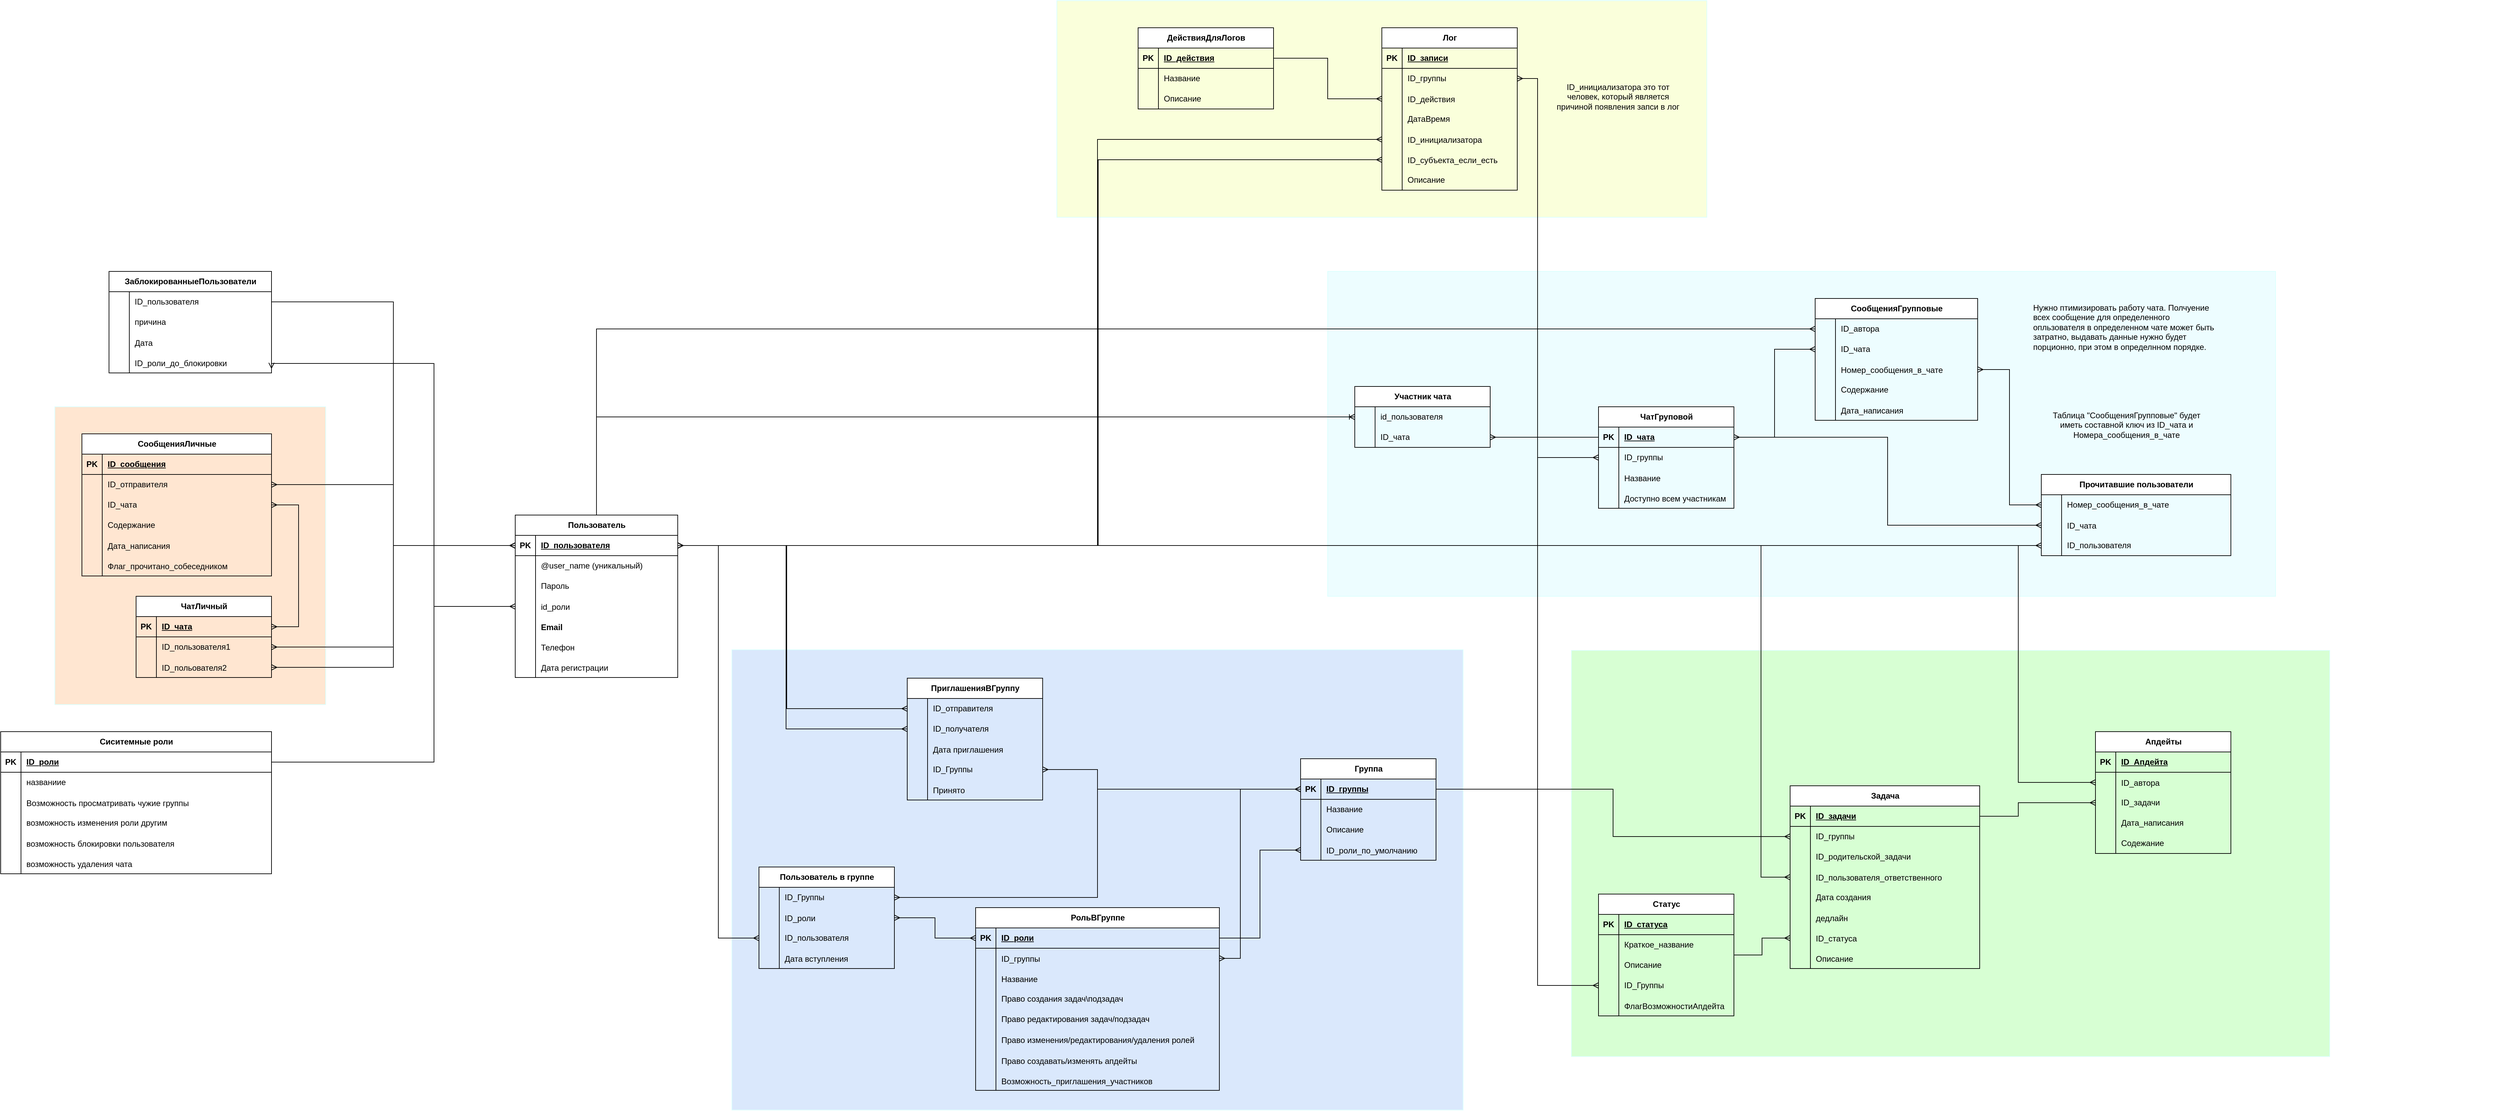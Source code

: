 <mxfile version="26.0.16">
  <diagram name="Страница — 1" id="HB31zqrSsTBeI0e0E4XU">
    <mxGraphModel dx="3559" dy="2279" grid="1" gridSize="10" guides="1" tooltips="1" connect="1" arrows="1" fold="1" page="0" pageScale="1" pageWidth="827" pageHeight="1169" math="0" shadow="0">
      <root>
        <mxCell id="0" />
        <mxCell id="1" parent="0" />
        <mxCell id="XRPVYapSJBJja0dyvDnB-17" value="" style="rounded=0;whiteSpace=wrap;html=1;fillColor=light-dark(#ffe6d1, #042600);strokeColor=#DBFFFD;" parent="1" vertex="1">
          <mxGeometry x="-1040" y="-400" width="400" height="440" as="geometry" />
        </mxCell>
        <mxCell id="XRPVYapSJBJja0dyvDnB-19" value="" style="rounded=0;whiteSpace=wrap;html=1;fillColor=#EDFDFF;strokeColor=#DBFFFD;" parent="1" vertex="1">
          <mxGeometry x="840" y="-600" width="1400" height="480" as="geometry" />
        </mxCell>
        <mxCell id="XRPVYapSJBJja0dyvDnB-18" value="" style="rounded=0;whiteSpace=wrap;html=1;fillColor=light-dark(#FAFFDB,#042600);strokeColor=#DBFFFD;" parent="1" vertex="1">
          <mxGeometry x="440" y="-1000" width="960" height="320" as="geometry" />
        </mxCell>
        <mxCell id="XRPVYapSJBJja0dyvDnB-16" value="" style="rounded=0;whiteSpace=wrap;html=1;fillColor=#D7FFD3;strokeColor=#DBFFFD;" parent="1" vertex="1">
          <mxGeometry x="1200" y="-40" width="1120" height="600" as="geometry" />
        </mxCell>
        <mxCell id="XRPVYapSJBJja0dyvDnB-15" value="" style="rounded=0;whiteSpace=wrap;html=1;fillColor=#dae8fc;strokeColor=#DBFFFD;" parent="1" vertex="1">
          <mxGeometry x="-40" y="-41" width="1080" height="680" as="geometry" />
        </mxCell>
        <mxCell id="oyPvikcctNjOdMQTUsXG-80" value="Пользователь" style="shape=table;startSize=30;container=1;collapsible=1;childLayout=tableLayout;fixedRows=1;rowLines=0;fontStyle=1;align=center;resizeLast=1;html=1;" parent="1" vertex="1">
          <mxGeometry x="-360" y="-240" width="240" height="240" as="geometry">
            <mxRectangle x="-278" y="-248" width="113" height="30" as="alternateBounds" />
          </mxGeometry>
        </mxCell>
        <mxCell id="oyPvikcctNjOdMQTUsXG-81" value="" style="shape=tableRow;horizontal=0;startSize=0;swimlaneHead=0;swimlaneBody=0;fillColor=none;collapsible=0;dropTarget=0;points=[[0,0.5],[1,0.5]];portConstraint=eastwest;top=0;left=0;right=0;bottom=1;" parent="oyPvikcctNjOdMQTUsXG-80" vertex="1">
          <mxGeometry y="30" width="240" height="30" as="geometry" />
        </mxCell>
        <mxCell id="oyPvikcctNjOdMQTUsXG-82" value="PK" style="shape=partialRectangle;connectable=0;fillColor=none;top=0;left=0;bottom=0;right=0;fontStyle=1;overflow=hidden;whiteSpace=wrap;html=1;" parent="oyPvikcctNjOdMQTUsXG-81" vertex="1">
          <mxGeometry width="30" height="30" as="geometry">
            <mxRectangle width="30" height="30" as="alternateBounds" />
          </mxGeometry>
        </mxCell>
        <mxCell id="oyPvikcctNjOdMQTUsXG-83" value="ID_пользователя" style="shape=partialRectangle;connectable=0;fillColor=none;top=0;left=0;bottom=0;right=0;align=left;spacingLeft=6;fontStyle=5;overflow=hidden;whiteSpace=wrap;html=1;" parent="oyPvikcctNjOdMQTUsXG-81" vertex="1">
          <mxGeometry x="30" width="210" height="30" as="geometry">
            <mxRectangle width="210" height="30" as="alternateBounds" />
          </mxGeometry>
        </mxCell>
        <mxCell id="oyPvikcctNjOdMQTUsXG-84" value="" style="shape=tableRow;horizontal=0;startSize=0;swimlaneHead=0;swimlaneBody=0;fillColor=none;collapsible=0;dropTarget=0;points=[[0,0.5],[1,0.5]];portConstraint=eastwest;top=0;left=0;right=0;bottom=0;" parent="oyPvikcctNjOdMQTUsXG-80" vertex="1">
          <mxGeometry y="60" width="240" height="30" as="geometry" />
        </mxCell>
        <mxCell id="oyPvikcctNjOdMQTUsXG-85" value="" style="shape=partialRectangle;connectable=0;fillColor=none;top=0;left=0;bottom=0;right=0;editable=1;overflow=hidden;whiteSpace=wrap;html=1;" parent="oyPvikcctNjOdMQTUsXG-84" vertex="1">
          <mxGeometry width="30" height="30" as="geometry">
            <mxRectangle width="30" height="30" as="alternateBounds" />
          </mxGeometry>
        </mxCell>
        <mxCell id="oyPvikcctNjOdMQTUsXG-86" value="@user_name (уникальный)" style="shape=partialRectangle;connectable=0;fillColor=none;top=0;left=0;bottom=0;right=0;align=left;spacingLeft=6;overflow=hidden;whiteSpace=wrap;html=1;" parent="oyPvikcctNjOdMQTUsXG-84" vertex="1">
          <mxGeometry x="30" width="210" height="30" as="geometry">
            <mxRectangle width="210" height="30" as="alternateBounds" />
          </mxGeometry>
        </mxCell>
        <mxCell id="oyPvikcctNjOdMQTUsXG-87" value="" style="shape=tableRow;horizontal=0;startSize=0;swimlaneHead=0;swimlaneBody=0;fillColor=none;collapsible=0;dropTarget=0;points=[[0,0.5],[1,0.5]];portConstraint=eastwest;top=0;left=0;right=0;bottom=0;" parent="oyPvikcctNjOdMQTUsXG-80" vertex="1">
          <mxGeometry y="90" width="240" height="30" as="geometry" />
        </mxCell>
        <mxCell id="oyPvikcctNjOdMQTUsXG-88" value="" style="shape=partialRectangle;connectable=0;fillColor=none;top=0;left=0;bottom=0;right=0;editable=1;overflow=hidden;whiteSpace=wrap;html=1;" parent="oyPvikcctNjOdMQTUsXG-87" vertex="1">
          <mxGeometry width="30" height="30" as="geometry">
            <mxRectangle width="30" height="30" as="alternateBounds" />
          </mxGeometry>
        </mxCell>
        <mxCell id="oyPvikcctNjOdMQTUsXG-89" value="Пароль" style="shape=partialRectangle;connectable=0;fillColor=none;top=0;left=0;bottom=0;right=0;align=left;spacingLeft=6;overflow=hidden;whiteSpace=wrap;html=1;" parent="oyPvikcctNjOdMQTUsXG-87" vertex="1">
          <mxGeometry x="30" width="210" height="30" as="geometry">
            <mxRectangle width="210" height="30" as="alternateBounds" />
          </mxGeometry>
        </mxCell>
        <mxCell id="FcgxeReCn8-Uo1wSoBoR-5" value="" style="shape=tableRow;horizontal=0;startSize=0;swimlaneHead=0;swimlaneBody=0;fillColor=none;collapsible=0;dropTarget=0;points=[[0,0.5],[1,0.5]];portConstraint=eastwest;top=0;left=0;right=0;bottom=0;" parent="oyPvikcctNjOdMQTUsXG-80" vertex="1">
          <mxGeometry y="120" width="240" height="30" as="geometry" />
        </mxCell>
        <mxCell id="FcgxeReCn8-Uo1wSoBoR-6" value="" style="shape=partialRectangle;connectable=0;fillColor=none;top=0;left=0;bottom=0;right=0;editable=1;overflow=hidden;" parent="FcgxeReCn8-Uo1wSoBoR-5" vertex="1">
          <mxGeometry width="30" height="30" as="geometry">
            <mxRectangle width="30" height="30" as="alternateBounds" />
          </mxGeometry>
        </mxCell>
        <mxCell id="FcgxeReCn8-Uo1wSoBoR-7" value="id_роли" style="shape=partialRectangle;connectable=0;fillColor=none;top=0;left=0;bottom=0;right=0;align=left;spacingLeft=6;overflow=hidden;" parent="FcgxeReCn8-Uo1wSoBoR-5" vertex="1">
          <mxGeometry x="30" width="210" height="30" as="geometry">
            <mxRectangle width="210" height="30" as="alternateBounds" />
          </mxGeometry>
        </mxCell>
        <mxCell id="FcgxeReCn8-Uo1wSoBoR-123" value="" style="shape=tableRow;horizontal=0;startSize=0;swimlaneHead=0;swimlaneBody=0;fillColor=none;collapsible=0;dropTarget=0;points=[[0,0.5],[1,0.5]];portConstraint=eastwest;top=0;left=0;right=0;bottom=0;" parent="oyPvikcctNjOdMQTUsXG-80" vertex="1">
          <mxGeometry y="150" width="240" height="30" as="geometry" />
        </mxCell>
        <mxCell id="FcgxeReCn8-Uo1wSoBoR-124" value="" style="shape=partialRectangle;connectable=0;fillColor=none;top=0;left=0;bottom=0;right=0;editable=1;overflow=hidden;" parent="FcgxeReCn8-Uo1wSoBoR-123" vertex="1">
          <mxGeometry width="30" height="30" as="geometry">
            <mxRectangle width="30" height="30" as="alternateBounds" />
          </mxGeometry>
        </mxCell>
        <mxCell id="FcgxeReCn8-Uo1wSoBoR-125" value="Email" style="shape=partialRectangle;connectable=0;fillColor=none;top=0;left=0;bottom=0;right=0;align=left;spacingLeft=6;overflow=hidden;fontStyle=1" parent="FcgxeReCn8-Uo1wSoBoR-123" vertex="1">
          <mxGeometry x="30" width="210" height="30" as="geometry">
            <mxRectangle width="210" height="30" as="alternateBounds" />
          </mxGeometry>
        </mxCell>
        <mxCell id="FcgxeReCn8-Uo1wSoBoR-128" value="" style="shape=tableRow;horizontal=0;startSize=0;swimlaneHead=0;swimlaneBody=0;fillColor=none;collapsible=0;dropTarget=0;points=[[0,0.5],[1,0.5]];portConstraint=eastwest;top=0;left=0;right=0;bottom=0;" parent="oyPvikcctNjOdMQTUsXG-80" vertex="1">
          <mxGeometry y="180" width="240" height="30" as="geometry" />
        </mxCell>
        <mxCell id="FcgxeReCn8-Uo1wSoBoR-129" value="" style="shape=partialRectangle;connectable=0;fillColor=none;top=0;left=0;bottom=0;right=0;editable=1;overflow=hidden;" parent="FcgxeReCn8-Uo1wSoBoR-128" vertex="1">
          <mxGeometry width="30" height="30" as="geometry">
            <mxRectangle width="30" height="30" as="alternateBounds" />
          </mxGeometry>
        </mxCell>
        <mxCell id="FcgxeReCn8-Uo1wSoBoR-130" value="Телефон" style="shape=partialRectangle;connectable=0;fillColor=none;top=0;left=0;bottom=0;right=0;align=left;spacingLeft=6;overflow=hidden;" parent="FcgxeReCn8-Uo1wSoBoR-128" vertex="1">
          <mxGeometry x="30" width="210" height="30" as="geometry">
            <mxRectangle width="210" height="30" as="alternateBounds" />
          </mxGeometry>
        </mxCell>
        <mxCell id="FcgxeReCn8-Uo1wSoBoR-131" value="" style="shape=tableRow;horizontal=0;startSize=0;swimlaneHead=0;swimlaneBody=0;fillColor=none;collapsible=0;dropTarget=0;points=[[0,0.5],[1,0.5]];portConstraint=eastwest;top=0;left=0;right=0;bottom=0;" parent="oyPvikcctNjOdMQTUsXG-80" vertex="1">
          <mxGeometry y="210" width="240" height="30" as="geometry" />
        </mxCell>
        <mxCell id="FcgxeReCn8-Uo1wSoBoR-132" value="" style="shape=partialRectangle;connectable=0;fillColor=none;top=0;left=0;bottom=0;right=0;editable=1;overflow=hidden;" parent="FcgxeReCn8-Uo1wSoBoR-131" vertex="1">
          <mxGeometry width="30" height="30" as="geometry">
            <mxRectangle width="30" height="30" as="alternateBounds" />
          </mxGeometry>
        </mxCell>
        <mxCell id="FcgxeReCn8-Uo1wSoBoR-133" value="Дата регистрации" style="shape=partialRectangle;connectable=0;fillColor=none;top=0;left=0;bottom=0;right=0;align=left;spacingLeft=6;overflow=hidden;" parent="FcgxeReCn8-Uo1wSoBoR-131" vertex="1">
          <mxGeometry x="30" width="210" height="30" as="geometry">
            <mxRectangle width="210" height="30" as="alternateBounds" />
          </mxGeometry>
        </mxCell>
        <mxCell id="oyPvikcctNjOdMQTUsXG-106" value="Группа" style="shape=table;startSize=30;container=1;collapsible=1;childLayout=tableLayout;fixedRows=1;rowLines=0;fontStyle=1;align=center;resizeLast=1;html=1;" parent="1" vertex="1">
          <mxGeometry x="800" y="120" width="200" height="150" as="geometry" />
        </mxCell>
        <mxCell id="oyPvikcctNjOdMQTUsXG-107" value="" style="shape=tableRow;horizontal=0;startSize=0;swimlaneHead=0;swimlaneBody=0;fillColor=none;collapsible=0;dropTarget=0;points=[[0,0.5],[1,0.5]];portConstraint=eastwest;top=0;left=0;right=0;bottom=1;" parent="oyPvikcctNjOdMQTUsXG-106" vertex="1">
          <mxGeometry y="30" width="200" height="30" as="geometry" />
        </mxCell>
        <mxCell id="oyPvikcctNjOdMQTUsXG-108" value="PK" style="shape=partialRectangle;connectable=0;fillColor=none;top=0;left=0;bottom=0;right=0;fontStyle=1;overflow=hidden;whiteSpace=wrap;html=1;" parent="oyPvikcctNjOdMQTUsXG-107" vertex="1">
          <mxGeometry width="30" height="30" as="geometry">
            <mxRectangle width="30" height="30" as="alternateBounds" />
          </mxGeometry>
        </mxCell>
        <mxCell id="oyPvikcctNjOdMQTUsXG-109" value="ID_группы" style="shape=partialRectangle;connectable=0;fillColor=none;top=0;left=0;bottom=0;right=0;align=left;spacingLeft=6;fontStyle=5;overflow=hidden;whiteSpace=wrap;html=1;" parent="oyPvikcctNjOdMQTUsXG-107" vertex="1">
          <mxGeometry x="30" width="170" height="30" as="geometry">
            <mxRectangle width="170" height="30" as="alternateBounds" />
          </mxGeometry>
        </mxCell>
        <mxCell id="oyPvikcctNjOdMQTUsXG-110" value="" style="shape=tableRow;horizontal=0;startSize=0;swimlaneHead=0;swimlaneBody=0;fillColor=none;collapsible=0;dropTarget=0;points=[[0,0.5],[1,0.5]];portConstraint=eastwest;top=0;left=0;right=0;bottom=0;" parent="oyPvikcctNjOdMQTUsXG-106" vertex="1">
          <mxGeometry y="60" width="200" height="30" as="geometry" />
        </mxCell>
        <mxCell id="oyPvikcctNjOdMQTUsXG-111" value="" style="shape=partialRectangle;connectable=0;fillColor=none;top=0;left=0;bottom=0;right=0;editable=1;overflow=hidden;whiteSpace=wrap;html=1;" parent="oyPvikcctNjOdMQTUsXG-110" vertex="1">
          <mxGeometry width="30" height="30" as="geometry">
            <mxRectangle width="30" height="30" as="alternateBounds" />
          </mxGeometry>
        </mxCell>
        <mxCell id="oyPvikcctNjOdMQTUsXG-112" value="Название" style="shape=partialRectangle;connectable=0;fillColor=none;top=0;left=0;bottom=0;right=0;align=left;spacingLeft=6;overflow=hidden;whiteSpace=wrap;html=1;" parent="oyPvikcctNjOdMQTUsXG-110" vertex="1">
          <mxGeometry x="30" width="170" height="30" as="geometry">
            <mxRectangle width="170" height="30" as="alternateBounds" />
          </mxGeometry>
        </mxCell>
        <mxCell id="oyPvikcctNjOdMQTUsXG-113" value="" style="shape=tableRow;horizontal=0;startSize=0;swimlaneHead=0;swimlaneBody=0;fillColor=none;collapsible=0;dropTarget=0;points=[[0,0.5],[1,0.5]];portConstraint=eastwest;top=0;left=0;right=0;bottom=0;" parent="oyPvikcctNjOdMQTUsXG-106" vertex="1">
          <mxGeometry y="90" width="200" height="30" as="geometry" />
        </mxCell>
        <mxCell id="oyPvikcctNjOdMQTUsXG-114" value="" style="shape=partialRectangle;connectable=0;fillColor=none;top=0;left=0;bottom=0;right=0;editable=1;overflow=hidden;whiteSpace=wrap;html=1;" parent="oyPvikcctNjOdMQTUsXG-113" vertex="1">
          <mxGeometry width="30" height="30" as="geometry">
            <mxRectangle width="30" height="30" as="alternateBounds" />
          </mxGeometry>
        </mxCell>
        <mxCell id="oyPvikcctNjOdMQTUsXG-115" value="Описание" style="shape=partialRectangle;connectable=0;fillColor=none;top=0;left=0;bottom=0;right=0;align=left;spacingLeft=6;overflow=hidden;whiteSpace=wrap;html=1;" parent="oyPvikcctNjOdMQTUsXG-113" vertex="1">
          <mxGeometry x="30" width="170" height="30" as="geometry">
            <mxRectangle width="170" height="30" as="alternateBounds" />
          </mxGeometry>
        </mxCell>
        <mxCell id="uBQweBv5eK3gWeJ8_EEk-30" value="" style="shape=tableRow;horizontal=0;startSize=0;swimlaneHead=0;swimlaneBody=0;fillColor=none;collapsible=0;dropTarget=0;points=[[0,0.5],[1,0.5]];portConstraint=eastwest;top=0;left=0;right=0;bottom=0;" parent="oyPvikcctNjOdMQTUsXG-106" vertex="1">
          <mxGeometry y="120" width="200" height="30" as="geometry" />
        </mxCell>
        <mxCell id="uBQweBv5eK3gWeJ8_EEk-31" value="" style="shape=partialRectangle;connectable=0;fillColor=none;top=0;left=0;bottom=0;right=0;editable=1;overflow=hidden;" parent="uBQweBv5eK3gWeJ8_EEk-30" vertex="1">
          <mxGeometry width="30" height="30" as="geometry">
            <mxRectangle width="30" height="30" as="alternateBounds" />
          </mxGeometry>
        </mxCell>
        <mxCell id="uBQweBv5eK3gWeJ8_EEk-32" value="ID_роли_по_умолчанию" style="shape=partialRectangle;connectable=0;fillColor=none;top=0;left=0;bottom=0;right=0;align=left;spacingLeft=6;overflow=hidden;" parent="uBQweBv5eK3gWeJ8_EEk-30" vertex="1">
          <mxGeometry x="30" width="170" height="30" as="geometry">
            <mxRectangle width="170" height="30" as="alternateBounds" />
          </mxGeometry>
        </mxCell>
        <mxCell id="oyPvikcctNjOdMQTUsXG-134" value="Задача" style="shape=table;startSize=30;container=1;collapsible=1;childLayout=tableLayout;fixedRows=1;rowLines=0;fontStyle=1;align=center;resizeLast=1;html=1;" parent="1" vertex="1">
          <mxGeometry x="1523" y="160" width="280" height="270" as="geometry" />
        </mxCell>
        <mxCell id="oyPvikcctNjOdMQTUsXG-135" value="" style="shape=tableRow;horizontal=0;startSize=0;swimlaneHead=0;swimlaneBody=0;fillColor=none;collapsible=0;dropTarget=0;points=[[0,0.5],[1,0.5]];portConstraint=eastwest;top=0;left=0;right=0;bottom=1;" parent="oyPvikcctNjOdMQTUsXG-134" vertex="1">
          <mxGeometry y="30" width="280" height="30" as="geometry" />
        </mxCell>
        <mxCell id="oyPvikcctNjOdMQTUsXG-136" value="PK" style="shape=partialRectangle;connectable=0;fillColor=none;top=0;left=0;bottom=0;right=0;fontStyle=1;overflow=hidden;whiteSpace=wrap;html=1;" parent="oyPvikcctNjOdMQTUsXG-135" vertex="1">
          <mxGeometry width="30" height="30" as="geometry">
            <mxRectangle width="30" height="30" as="alternateBounds" />
          </mxGeometry>
        </mxCell>
        <mxCell id="oyPvikcctNjOdMQTUsXG-137" value="ID_задачи" style="shape=partialRectangle;connectable=0;fillColor=none;top=0;left=0;bottom=0;right=0;align=left;spacingLeft=6;fontStyle=5;overflow=hidden;whiteSpace=wrap;html=1;" parent="oyPvikcctNjOdMQTUsXG-135" vertex="1">
          <mxGeometry x="30" width="250" height="30" as="geometry">
            <mxRectangle width="250" height="30" as="alternateBounds" />
          </mxGeometry>
        </mxCell>
        <mxCell id="oyPvikcctNjOdMQTUsXG-138" value="" style="shape=tableRow;horizontal=0;startSize=0;swimlaneHead=0;swimlaneBody=0;fillColor=none;collapsible=0;dropTarget=0;points=[[0,0.5],[1,0.5]];portConstraint=eastwest;top=0;left=0;right=0;bottom=0;" parent="oyPvikcctNjOdMQTUsXG-134" vertex="1">
          <mxGeometry y="60" width="280" height="30" as="geometry" />
        </mxCell>
        <mxCell id="oyPvikcctNjOdMQTUsXG-139" value="" style="shape=partialRectangle;connectable=0;fillColor=none;top=0;left=0;bottom=0;right=0;editable=1;overflow=hidden;whiteSpace=wrap;html=1;" parent="oyPvikcctNjOdMQTUsXG-138" vertex="1">
          <mxGeometry width="30" height="30" as="geometry">
            <mxRectangle width="30" height="30" as="alternateBounds" />
          </mxGeometry>
        </mxCell>
        <mxCell id="oyPvikcctNjOdMQTUsXG-140" value="ID_группы" style="shape=partialRectangle;connectable=0;fillColor=none;top=0;left=0;bottom=0;right=0;align=left;spacingLeft=6;overflow=hidden;whiteSpace=wrap;html=1;" parent="oyPvikcctNjOdMQTUsXG-138" vertex="1">
          <mxGeometry x="30" width="250" height="30" as="geometry">
            <mxRectangle width="250" height="30" as="alternateBounds" />
          </mxGeometry>
        </mxCell>
        <mxCell id="oyPvikcctNjOdMQTUsXG-141" value="" style="shape=tableRow;horizontal=0;startSize=0;swimlaneHead=0;swimlaneBody=0;fillColor=none;collapsible=0;dropTarget=0;points=[[0,0.5],[1,0.5]];portConstraint=eastwest;top=0;left=0;right=0;bottom=0;" parent="oyPvikcctNjOdMQTUsXG-134" vertex="1">
          <mxGeometry y="90" width="280" height="30" as="geometry" />
        </mxCell>
        <mxCell id="oyPvikcctNjOdMQTUsXG-142" value="" style="shape=partialRectangle;connectable=0;fillColor=none;top=0;left=0;bottom=0;right=0;editable=1;overflow=hidden;whiteSpace=wrap;html=1;" parent="oyPvikcctNjOdMQTUsXG-141" vertex="1">
          <mxGeometry width="30" height="30" as="geometry">
            <mxRectangle width="30" height="30" as="alternateBounds" />
          </mxGeometry>
        </mxCell>
        <mxCell id="oyPvikcctNjOdMQTUsXG-143" value="ID_родительской_задачи" style="shape=partialRectangle;connectable=0;fillColor=none;top=0;left=0;bottom=0;right=0;align=left;spacingLeft=6;overflow=hidden;whiteSpace=wrap;html=1;" parent="oyPvikcctNjOdMQTUsXG-141" vertex="1">
          <mxGeometry x="30" width="250" height="30" as="geometry">
            <mxRectangle width="250" height="30" as="alternateBounds" />
          </mxGeometry>
        </mxCell>
        <mxCell id="3MjuYYxrISIPSQn8Q9FJ-9" value="" style="shape=tableRow;horizontal=0;startSize=0;swimlaneHead=0;swimlaneBody=0;fillColor=none;collapsible=0;dropTarget=0;points=[[0,0.5],[1,0.5]];portConstraint=eastwest;top=0;left=0;right=0;bottom=0;" parent="oyPvikcctNjOdMQTUsXG-134" vertex="1">
          <mxGeometry y="120" width="280" height="30" as="geometry" />
        </mxCell>
        <mxCell id="3MjuYYxrISIPSQn8Q9FJ-10" value="" style="shape=partialRectangle;connectable=0;fillColor=none;top=0;left=0;bottom=0;right=0;editable=1;overflow=hidden;" parent="3MjuYYxrISIPSQn8Q9FJ-9" vertex="1">
          <mxGeometry width="30" height="30" as="geometry">
            <mxRectangle width="30" height="30" as="alternateBounds" />
          </mxGeometry>
        </mxCell>
        <mxCell id="3MjuYYxrISIPSQn8Q9FJ-11" value="ID_пользователя_ответственного" style="shape=partialRectangle;connectable=0;fillColor=none;top=0;left=0;bottom=0;right=0;align=left;spacingLeft=6;overflow=hidden;" parent="3MjuYYxrISIPSQn8Q9FJ-9" vertex="1">
          <mxGeometry x="30" width="250" height="30" as="geometry">
            <mxRectangle width="250" height="30" as="alternateBounds" />
          </mxGeometry>
        </mxCell>
        <mxCell id="oyPvikcctNjOdMQTUsXG-144" value="" style="shape=tableRow;horizontal=0;startSize=0;swimlaneHead=0;swimlaneBody=0;fillColor=none;collapsible=0;dropTarget=0;points=[[0,0.5],[1,0.5]];portConstraint=eastwest;top=0;left=0;right=0;bottom=0;" parent="oyPvikcctNjOdMQTUsXG-134" vertex="1">
          <mxGeometry y="150" width="280" height="30" as="geometry" />
        </mxCell>
        <mxCell id="oyPvikcctNjOdMQTUsXG-145" value="" style="shape=partialRectangle;connectable=0;fillColor=none;top=0;left=0;bottom=0;right=0;editable=1;overflow=hidden;whiteSpace=wrap;html=1;" parent="oyPvikcctNjOdMQTUsXG-144" vertex="1">
          <mxGeometry width="30" height="30" as="geometry">
            <mxRectangle width="30" height="30" as="alternateBounds" />
          </mxGeometry>
        </mxCell>
        <mxCell id="oyPvikcctNjOdMQTUsXG-146" value="Дата создания" style="shape=partialRectangle;connectable=0;fillColor=none;top=0;left=0;bottom=0;right=0;align=left;spacingLeft=6;overflow=hidden;whiteSpace=wrap;html=1;" parent="oyPvikcctNjOdMQTUsXG-144" vertex="1">
          <mxGeometry x="30" width="250" height="30" as="geometry">
            <mxRectangle width="250" height="30" as="alternateBounds" />
          </mxGeometry>
        </mxCell>
        <mxCell id="FcgxeReCn8-Uo1wSoBoR-160" value="" style="shape=tableRow;horizontal=0;startSize=0;swimlaneHead=0;swimlaneBody=0;fillColor=none;collapsible=0;dropTarget=0;points=[[0,0.5],[1,0.5]];portConstraint=eastwest;top=0;left=0;right=0;bottom=0;" parent="oyPvikcctNjOdMQTUsXG-134" vertex="1">
          <mxGeometry y="180" width="280" height="30" as="geometry" />
        </mxCell>
        <mxCell id="FcgxeReCn8-Uo1wSoBoR-161" value="" style="shape=partialRectangle;connectable=0;fillColor=none;top=0;left=0;bottom=0;right=0;editable=1;overflow=hidden;" parent="FcgxeReCn8-Uo1wSoBoR-160" vertex="1">
          <mxGeometry width="30" height="30" as="geometry">
            <mxRectangle width="30" height="30" as="alternateBounds" />
          </mxGeometry>
        </mxCell>
        <mxCell id="FcgxeReCn8-Uo1wSoBoR-162" value="дедлайн" style="shape=partialRectangle;connectable=0;fillColor=none;top=0;left=0;bottom=0;right=0;align=left;spacingLeft=6;overflow=hidden;" parent="FcgxeReCn8-Uo1wSoBoR-160" vertex="1">
          <mxGeometry x="30" width="250" height="30" as="geometry">
            <mxRectangle width="250" height="30" as="alternateBounds" />
          </mxGeometry>
        </mxCell>
        <mxCell id="oyPvikcctNjOdMQTUsXG-148" value="" style="shape=tableRow;horizontal=0;startSize=0;swimlaneHead=0;swimlaneBody=0;fillColor=none;collapsible=0;dropTarget=0;points=[[0,0.5],[1,0.5]];portConstraint=eastwest;top=0;left=0;right=0;bottom=0;" parent="oyPvikcctNjOdMQTUsXG-134" vertex="1">
          <mxGeometry y="210" width="280" height="30" as="geometry" />
        </mxCell>
        <mxCell id="oyPvikcctNjOdMQTUsXG-149" value="" style="shape=partialRectangle;connectable=0;fillColor=none;top=0;left=0;bottom=0;right=0;editable=1;overflow=hidden;" parent="oyPvikcctNjOdMQTUsXG-148" vertex="1">
          <mxGeometry width="30" height="30" as="geometry">
            <mxRectangle width="30" height="30" as="alternateBounds" />
          </mxGeometry>
        </mxCell>
        <mxCell id="oyPvikcctNjOdMQTUsXG-150" value="ID_статуса" style="shape=partialRectangle;connectable=0;fillColor=none;top=0;left=0;bottom=0;right=0;align=left;spacingLeft=6;overflow=hidden;" parent="oyPvikcctNjOdMQTUsXG-148" vertex="1">
          <mxGeometry x="30" width="250" height="30" as="geometry">
            <mxRectangle width="250" height="30" as="alternateBounds" />
          </mxGeometry>
        </mxCell>
        <mxCell id="oyPvikcctNjOdMQTUsXG-151" value="" style="shape=tableRow;horizontal=0;startSize=0;swimlaneHead=0;swimlaneBody=0;fillColor=none;collapsible=0;dropTarget=0;points=[[0,0.5],[1,0.5]];portConstraint=eastwest;top=0;left=0;right=0;bottom=0;" parent="oyPvikcctNjOdMQTUsXG-134" vertex="1">
          <mxGeometry y="240" width="280" height="30" as="geometry" />
        </mxCell>
        <mxCell id="oyPvikcctNjOdMQTUsXG-152" value="" style="shape=partialRectangle;connectable=0;fillColor=none;top=0;left=0;bottom=0;right=0;editable=1;overflow=hidden;" parent="oyPvikcctNjOdMQTUsXG-151" vertex="1">
          <mxGeometry width="30" height="30" as="geometry">
            <mxRectangle width="30" height="30" as="alternateBounds" />
          </mxGeometry>
        </mxCell>
        <mxCell id="oyPvikcctNjOdMQTUsXG-153" value="Описание" style="shape=partialRectangle;connectable=0;fillColor=none;top=0;left=0;bottom=0;right=0;align=left;spacingLeft=6;overflow=hidden;" parent="oyPvikcctNjOdMQTUsXG-151" vertex="1">
          <mxGeometry x="30" width="250" height="30" as="geometry">
            <mxRectangle width="250" height="30" as="alternateBounds" />
          </mxGeometry>
        </mxCell>
        <mxCell id="oyPvikcctNjOdMQTUsXG-154" value="" style="edgeStyle=orthogonalEdgeStyle;fontSize=12;html=1;endArrow=ERmany;rounded=0;" parent="1" source="oyPvikcctNjOdMQTUsXG-107" target="oyPvikcctNjOdMQTUsXG-138" edge="1">
          <mxGeometry width="100" height="100" relative="1" as="geometry">
            <mxPoint x="360" y="310" as="sourcePoint" />
            <mxPoint x="460" y="210" as="targetPoint" />
          </mxGeometry>
        </mxCell>
        <mxCell id="oyPvikcctNjOdMQTUsXG-155" value="Статус" style="shape=table;startSize=30;container=1;collapsible=1;childLayout=tableLayout;fixedRows=1;rowLines=0;fontStyle=1;align=center;resizeLast=1;html=1;" parent="1" vertex="1">
          <mxGeometry x="1240" y="320" width="200" height="180" as="geometry" />
        </mxCell>
        <mxCell id="oyPvikcctNjOdMQTUsXG-156" value="" style="shape=tableRow;horizontal=0;startSize=0;swimlaneHead=0;swimlaneBody=0;fillColor=none;collapsible=0;dropTarget=0;points=[[0,0.5],[1,0.5]];portConstraint=eastwest;top=0;left=0;right=0;bottom=1;" parent="oyPvikcctNjOdMQTUsXG-155" vertex="1">
          <mxGeometry y="30" width="200" height="30" as="geometry" />
        </mxCell>
        <mxCell id="oyPvikcctNjOdMQTUsXG-157" value="PK" style="shape=partialRectangle;connectable=0;fillColor=none;top=0;left=0;bottom=0;right=0;fontStyle=1;overflow=hidden;whiteSpace=wrap;html=1;" parent="oyPvikcctNjOdMQTUsXG-156" vertex="1">
          <mxGeometry width="30" height="30" as="geometry">
            <mxRectangle width="30" height="30" as="alternateBounds" />
          </mxGeometry>
        </mxCell>
        <mxCell id="oyPvikcctNjOdMQTUsXG-158" value="ID_статуса" style="shape=partialRectangle;connectable=0;fillColor=none;top=0;left=0;bottom=0;right=0;align=left;spacingLeft=6;fontStyle=5;overflow=hidden;whiteSpace=wrap;html=1;" parent="oyPvikcctNjOdMQTUsXG-156" vertex="1">
          <mxGeometry x="30" width="170" height="30" as="geometry">
            <mxRectangle width="170" height="30" as="alternateBounds" />
          </mxGeometry>
        </mxCell>
        <mxCell id="oyPvikcctNjOdMQTUsXG-159" value="" style="shape=tableRow;horizontal=0;startSize=0;swimlaneHead=0;swimlaneBody=0;fillColor=none;collapsible=0;dropTarget=0;points=[[0,0.5],[1,0.5]];portConstraint=eastwest;top=0;left=0;right=0;bottom=0;" parent="oyPvikcctNjOdMQTUsXG-155" vertex="1">
          <mxGeometry y="60" width="200" height="30" as="geometry" />
        </mxCell>
        <mxCell id="oyPvikcctNjOdMQTUsXG-160" value="" style="shape=partialRectangle;connectable=0;fillColor=none;top=0;left=0;bottom=0;right=0;editable=1;overflow=hidden;whiteSpace=wrap;html=1;" parent="oyPvikcctNjOdMQTUsXG-159" vertex="1">
          <mxGeometry width="30" height="30" as="geometry">
            <mxRectangle width="30" height="30" as="alternateBounds" />
          </mxGeometry>
        </mxCell>
        <mxCell id="oyPvikcctNjOdMQTUsXG-161" value="Краткое_название" style="shape=partialRectangle;connectable=0;fillColor=none;top=0;left=0;bottom=0;right=0;align=left;spacingLeft=6;overflow=hidden;whiteSpace=wrap;html=1;" parent="oyPvikcctNjOdMQTUsXG-159" vertex="1">
          <mxGeometry x="30" width="170" height="30" as="geometry">
            <mxRectangle width="170" height="30" as="alternateBounds" />
          </mxGeometry>
        </mxCell>
        <mxCell id="oyPvikcctNjOdMQTUsXG-162" value="" style="shape=tableRow;horizontal=0;startSize=0;swimlaneHead=0;swimlaneBody=0;fillColor=none;collapsible=0;dropTarget=0;points=[[0,0.5],[1,0.5]];portConstraint=eastwest;top=0;left=0;right=0;bottom=0;" parent="oyPvikcctNjOdMQTUsXG-155" vertex="1">
          <mxGeometry y="90" width="200" height="30" as="geometry" />
        </mxCell>
        <mxCell id="oyPvikcctNjOdMQTUsXG-163" value="" style="shape=partialRectangle;connectable=0;fillColor=none;top=0;left=0;bottom=0;right=0;editable=1;overflow=hidden;whiteSpace=wrap;html=1;" parent="oyPvikcctNjOdMQTUsXG-162" vertex="1">
          <mxGeometry width="30" height="30" as="geometry">
            <mxRectangle width="30" height="30" as="alternateBounds" />
          </mxGeometry>
        </mxCell>
        <mxCell id="oyPvikcctNjOdMQTUsXG-164" value="Описание" style="shape=partialRectangle;connectable=0;fillColor=none;top=0;left=0;bottom=0;right=0;align=left;spacingLeft=6;overflow=hidden;whiteSpace=wrap;html=1;" parent="oyPvikcctNjOdMQTUsXG-162" vertex="1">
          <mxGeometry x="30" width="170" height="30" as="geometry">
            <mxRectangle width="170" height="30" as="alternateBounds" />
          </mxGeometry>
        </mxCell>
        <mxCell id="oyPvikcctNjOdMQTUsXG-165" value="" style="shape=tableRow;horizontal=0;startSize=0;swimlaneHead=0;swimlaneBody=0;fillColor=none;collapsible=0;dropTarget=0;points=[[0,0.5],[1,0.5]];portConstraint=eastwest;top=0;left=0;right=0;bottom=0;" parent="oyPvikcctNjOdMQTUsXG-155" vertex="1">
          <mxGeometry y="120" width="200" height="30" as="geometry" />
        </mxCell>
        <mxCell id="oyPvikcctNjOdMQTUsXG-166" value="" style="shape=partialRectangle;connectable=0;fillColor=none;top=0;left=0;bottom=0;right=0;editable=1;overflow=hidden;whiteSpace=wrap;html=1;" parent="oyPvikcctNjOdMQTUsXG-165" vertex="1">
          <mxGeometry width="30" height="30" as="geometry">
            <mxRectangle width="30" height="30" as="alternateBounds" />
          </mxGeometry>
        </mxCell>
        <mxCell id="oyPvikcctNjOdMQTUsXG-167" value="ID_Группы" style="shape=partialRectangle;connectable=0;fillColor=none;top=0;left=0;bottom=0;right=0;align=left;spacingLeft=6;overflow=hidden;whiteSpace=wrap;html=1;" parent="oyPvikcctNjOdMQTUsXG-165" vertex="1">
          <mxGeometry x="30" width="170" height="30" as="geometry">
            <mxRectangle width="170" height="30" as="alternateBounds" />
          </mxGeometry>
        </mxCell>
        <mxCell id="CRUJHoNfNuQNYk6u2qJ2-29" value="" style="shape=tableRow;horizontal=0;startSize=0;swimlaneHead=0;swimlaneBody=0;fillColor=none;collapsible=0;dropTarget=0;points=[[0,0.5],[1,0.5]];portConstraint=eastwest;top=0;left=0;right=0;bottom=0;" parent="oyPvikcctNjOdMQTUsXG-155" vertex="1">
          <mxGeometry y="150" width="200" height="30" as="geometry" />
        </mxCell>
        <mxCell id="CRUJHoNfNuQNYk6u2qJ2-30" value="" style="shape=partialRectangle;connectable=0;fillColor=none;top=0;left=0;bottom=0;right=0;editable=1;overflow=hidden;" parent="CRUJHoNfNuQNYk6u2qJ2-29" vertex="1">
          <mxGeometry width="30" height="30" as="geometry">
            <mxRectangle width="30" height="30" as="alternateBounds" />
          </mxGeometry>
        </mxCell>
        <mxCell id="CRUJHoNfNuQNYk6u2qJ2-31" value="ФлагВозможностиАпдейта" style="shape=partialRectangle;connectable=0;fillColor=none;top=0;left=0;bottom=0;right=0;align=left;spacingLeft=6;overflow=hidden;" parent="CRUJHoNfNuQNYk6u2qJ2-29" vertex="1">
          <mxGeometry x="30" width="170" height="30" as="geometry">
            <mxRectangle width="170" height="30" as="alternateBounds" />
          </mxGeometry>
        </mxCell>
        <mxCell id="oyPvikcctNjOdMQTUsXG-169" value="" style="edgeStyle=orthogonalEdgeStyle;fontSize=12;html=1;endArrow=ERmany;rounded=0;" parent="1" source="oyPvikcctNjOdMQTUsXG-155" target="oyPvikcctNjOdMQTUsXG-148" edge="1">
          <mxGeometry width="100" height="100" relative="1" as="geometry">
            <mxPoint x="707" y="447" as="sourcePoint" />
            <mxPoint x="707" y="782" as="targetPoint" />
          </mxGeometry>
        </mxCell>
        <mxCell id="oyPvikcctNjOdMQTUsXG-173" value="Апдейты" style="shape=table;startSize=30;container=1;collapsible=1;childLayout=tableLayout;fixedRows=1;rowLines=0;fontStyle=1;align=center;resizeLast=1;html=1;" parent="1" vertex="1">
          <mxGeometry x="1974" y="80" width="200" height="180" as="geometry" />
        </mxCell>
        <mxCell id="oyPvikcctNjOdMQTUsXG-174" value="" style="shape=tableRow;horizontal=0;startSize=0;swimlaneHead=0;swimlaneBody=0;fillColor=none;collapsible=0;dropTarget=0;points=[[0,0.5],[1,0.5]];portConstraint=eastwest;top=0;left=0;right=0;bottom=1;" parent="oyPvikcctNjOdMQTUsXG-173" vertex="1">
          <mxGeometry y="30" width="200" height="30" as="geometry" />
        </mxCell>
        <mxCell id="oyPvikcctNjOdMQTUsXG-175" value="PK" style="shape=partialRectangle;connectable=0;fillColor=none;top=0;left=0;bottom=0;right=0;fontStyle=1;overflow=hidden;whiteSpace=wrap;html=1;" parent="oyPvikcctNjOdMQTUsXG-174" vertex="1">
          <mxGeometry width="30" height="30" as="geometry">
            <mxRectangle width="30" height="30" as="alternateBounds" />
          </mxGeometry>
        </mxCell>
        <mxCell id="oyPvikcctNjOdMQTUsXG-176" value="ID_Апдейта" style="shape=partialRectangle;connectable=0;fillColor=none;top=0;left=0;bottom=0;right=0;align=left;spacingLeft=6;fontStyle=5;overflow=hidden;whiteSpace=wrap;html=1;" parent="oyPvikcctNjOdMQTUsXG-174" vertex="1">
          <mxGeometry x="30" width="170" height="30" as="geometry">
            <mxRectangle width="170" height="30" as="alternateBounds" />
          </mxGeometry>
        </mxCell>
        <mxCell id="oyPvikcctNjOdMQTUsXG-188" value="" style="shape=tableRow;horizontal=0;startSize=0;swimlaneHead=0;swimlaneBody=0;fillColor=none;collapsible=0;dropTarget=0;points=[[0,0.5],[1,0.5]];portConstraint=eastwest;top=0;left=0;right=0;bottom=0;" parent="oyPvikcctNjOdMQTUsXG-173" vertex="1">
          <mxGeometry y="60" width="200" height="30" as="geometry" />
        </mxCell>
        <mxCell id="oyPvikcctNjOdMQTUsXG-189" value="" style="shape=partialRectangle;connectable=0;fillColor=none;top=0;left=0;bottom=0;right=0;editable=1;overflow=hidden;" parent="oyPvikcctNjOdMQTUsXG-188" vertex="1">
          <mxGeometry width="30" height="30" as="geometry">
            <mxRectangle width="30" height="30" as="alternateBounds" />
          </mxGeometry>
        </mxCell>
        <mxCell id="oyPvikcctNjOdMQTUsXG-190" value="ID_автора" style="shape=partialRectangle;connectable=0;fillColor=none;top=0;left=0;bottom=0;right=0;align=left;spacingLeft=6;overflow=hidden;" parent="oyPvikcctNjOdMQTUsXG-188" vertex="1">
          <mxGeometry x="30" width="170" height="30" as="geometry">
            <mxRectangle width="170" height="30" as="alternateBounds" />
          </mxGeometry>
        </mxCell>
        <mxCell id="oyPvikcctNjOdMQTUsXG-177" value="" style="shape=tableRow;horizontal=0;startSize=0;swimlaneHead=0;swimlaneBody=0;fillColor=none;collapsible=0;dropTarget=0;points=[[0,0.5],[1,0.5]];portConstraint=eastwest;top=0;left=0;right=0;bottom=0;" parent="oyPvikcctNjOdMQTUsXG-173" vertex="1">
          <mxGeometry y="90" width="200" height="30" as="geometry" />
        </mxCell>
        <mxCell id="oyPvikcctNjOdMQTUsXG-178" value="" style="shape=partialRectangle;connectable=0;fillColor=none;top=0;left=0;bottom=0;right=0;editable=1;overflow=hidden;whiteSpace=wrap;html=1;" parent="oyPvikcctNjOdMQTUsXG-177" vertex="1">
          <mxGeometry width="30" height="30" as="geometry">
            <mxRectangle width="30" height="30" as="alternateBounds" />
          </mxGeometry>
        </mxCell>
        <mxCell id="oyPvikcctNjOdMQTUsXG-179" value="ID_задачи" style="shape=partialRectangle;connectable=0;fillColor=none;top=0;left=0;bottom=0;right=0;align=left;spacingLeft=6;overflow=hidden;whiteSpace=wrap;html=1;" parent="oyPvikcctNjOdMQTUsXG-177" vertex="1">
          <mxGeometry x="30" width="170" height="30" as="geometry">
            <mxRectangle width="170" height="30" as="alternateBounds" />
          </mxGeometry>
        </mxCell>
        <mxCell id="oyPvikcctNjOdMQTUsXG-180" value="" style="shape=tableRow;horizontal=0;startSize=0;swimlaneHead=0;swimlaneBody=0;fillColor=none;collapsible=0;dropTarget=0;points=[[0,0.5],[1,0.5]];portConstraint=eastwest;top=0;left=0;right=0;bottom=0;" parent="oyPvikcctNjOdMQTUsXG-173" vertex="1">
          <mxGeometry y="120" width="200" height="30" as="geometry" />
        </mxCell>
        <mxCell id="oyPvikcctNjOdMQTUsXG-181" value="" style="shape=partialRectangle;connectable=0;fillColor=none;top=0;left=0;bottom=0;right=0;editable=1;overflow=hidden;whiteSpace=wrap;html=1;" parent="oyPvikcctNjOdMQTUsXG-180" vertex="1">
          <mxGeometry width="30" height="30" as="geometry">
            <mxRectangle width="30" height="30" as="alternateBounds" />
          </mxGeometry>
        </mxCell>
        <mxCell id="oyPvikcctNjOdMQTUsXG-182" value="Дата_написания" style="shape=partialRectangle;connectable=0;fillColor=none;top=0;left=0;bottom=0;right=0;align=left;spacingLeft=6;overflow=hidden;whiteSpace=wrap;html=1;" parent="oyPvikcctNjOdMQTUsXG-180" vertex="1">
          <mxGeometry x="30" width="170" height="30" as="geometry">
            <mxRectangle width="170" height="30" as="alternateBounds" />
          </mxGeometry>
        </mxCell>
        <mxCell id="oyPvikcctNjOdMQTUsXG-183" value="" style="shape=tableRow;horizontal=0;startSize=0;swimlaneHead=0;swimlaneBody=0;fillColor=none;collapsible=0;dropTarget=0;points=[[0,0.5],[1,0.5]];portConstraint=eastwest;top=0;left=0;right=0;bottom=0;" parent="oyPvikcctNjOdMQTUsXG-173" vertex="1">
          <mxGeometry y="150" width="200" height="30" as="geometry" />
        </mxCell>
        <mxCell id="oyPvikcctNjOdMQTUsXG-184" value="" style="shape=partialRectangle;connectable=0;fillColor=none;top=0;left=0;bottom=0;right=0;editable=1;overflow=hidden;whiteSpace=wrap;html=1;" parent="oyPvikcctNjOdMQTUsXG-183" vertex="1">
          <mxGeometry width="30" height="30" as="geometry">
            <mxRectangle width="30" height="30" as="alternateBounds" />
          </mxGeometry>
        </mxCell>
        <mxCell id="oyPvikcctNjOdMQTUsXG-185" value="Содежание" style="shape=partialRectangle;connectable=0;fillColor=none;top=0;left=0;bottom=0;right=0;align=left;spacingLeft=6;overflow=hidden;whiteSpace=wrap;html=1;" parent="oyPvikcctNjOdMQTUsXG-183" vertex="1">
          <mxGeometry x="30" width="170" height="30" as="geometry">
            <mxRectangle width="170" height="30" as="alternateBounds" />
          </mxGeometry>
        </mxCell>
        <mxCell id="oyPvikcctNjOdMQTUsXG-186" value="" style="edgeStyle=orthogonalEdgeStyle;fontSize=12;html=1;endArrow=ERmany;rounded=0;exitX=1;exitY=0.5;exitDx=0;exitDy=0;" parent="1" source="oyPvikcctNjOdMQTUsXG-135" target="oyPvikcctNjOdMQTUsXG-177" edge="1">
          <mxGeometry width="100" height="100" relative="1" as="geometry">
            <mxPoint x="1095" y="532" as="sourcePoint" />
            <mxPoint x="1255" y="442" as="targetPoint" />
            <Array as="points">
              <mxPoint x="1860" y="205" />
              <mxPoint x="1860" y="185" />
            </Array>
          </mxGeometry>
        </mxCell>
        <mxCell id="oyPvikcctNjOdMQTUsXG-191" value="" style="edgeStyle=orthogonalEdgeStyle;fontSize=12;html=1;endArrow=ERmany;rounded=0;" parent="1" source="oyPvikcctNjOdMQTUsXG-81" target="oyPvikcctNjOdMQTUsXG-188" edge="1">
          <mxGeometry width="100" height="100" relative="1" as="geometry">
            <mxPoint x="-100" y="-190" as="sourcePoint" />
            <mxPoint x="730" y="360" as="targetPoint" />
            <Array as="points">
              <mxPoint x="1860" y="-195" />
              <mxPoint x="1860" y="155" />
            </Array>
          </mxGeometry>
        </mxCell>
        <mxCell id="oyPvikcctNjOdMQTUsXG-192" value="ЧатГруповой" style="shape=table;startSize=30;container=1;collapsible=1;childLayout=tableLayout;fixedRows=1;rowLines=0;fontStyle=1;align=center;resizeLast=1;html=1;" parent="1" vertex="1">
          <mxGeometry x="1240" y="-400" width="200" height="150" as="geometry" />
        </mxCell>
        <mxCell id="oyPvikcctNjOdMQTUsXG-193" value="" style="shape=tableRow;horizontal=0;startSize=0;swimlaneHead=0;swimlaneBody=0;fillColor=none;collapsible=0;dropTarget=0;points=[[0,0.5],[1,0.5]];portConstraint=eastwest;top=0;left=0;right=0;bottom=1;" parent="oyPvikcctNjOdMQTUsXG-192" vertex="1">
          <mxGeometry y="30" width="200" height="30" as="geometry" />
        </mxCell>
        <mxCell id="oyPvikcctNjOdMQTUsXG-194" value="PK" style="shape=partialRectangle;connectable=0;fillColor=none;top=0;left=0;bottom=0;right=0;fontStyle=1;overflow=hidden;whiteSpace=wrap;html=1;" parent="oyPvikcctNjOdMQTUsXG-193" vertex="1">
          <mxGeometry width="30" height="30" as="geometry">
            <mxRectangle width="30" height="30" as="alternateBounds" />
          </mxGeometry>
        </mxCell>
        <mxCell id="oyPvikcctNjOdMQTUsXG-195" value="ID_чата" style="shape=partialRectangle;connectable=0;fillColor=none;top=0;left=0;bottom=0;right=0;align=left;spacingLeft=6;fontStyle=5;overflow=hidden;whiteSpace=wrap;html=1;" parent="oyPvikcctNjOdMQTUsXG-193" vertex="1">
          <mxGeometry x="30" width="170" height="30" as="geometry">
            <mxRectangle width="170" height="30" as="alternateBounds" />
          </mxGeometry>
        </mxCell>
        <mxCell id="oyPvikcctNjOdMQTUsXG-196" value="" style="shape=tableRow;horizontal=0;startSize=0;swimlaneHead=0;swimlaneBody=0;fillColor=none;collapsible=0;dropTarget=0;points=[[0,0.5],[1,0.5]];portConstraint=eastwest;top=0;left=0;right=0;bottom=0;" parent="oyPvikcctNjOdMQTUsXG-192" vertex="1">
          <mxGeometry y="60" width="200" height="30" as="geometry" />
        </mxCell>
        <mxCell id="oyPvikcctNjOdMQTUsXG-197" value="" style="shape=partialRectangle;connectable=0;fillColor=none;top=0;left=0;bottom=0;right=0;editable=1;overflow=hidden;whiteSpace=wrap;html=1;" parent="oyPvikcctNjOdMQTUsXG-196" vertex="1">
          <mxGeometry width="30" height="30" as="geometry">
            <mxRectangle width="30" height="30" as="alternateBounds" />
          </mxGeometry>
        </mxCell>
        <mxCell id="oyPvikcctNjOdMQTUsXG-198" value="ID_группы" style="shape=partialRectangle;connectable=0;fillColor=none;top=0;left=0;bottom=0;right=0;align=left;spacingLeft=6;overflow=hidden;whiteSpace=wrap;html=1;" parent="oyPvikcctNjOdMQTUsXG-196" vertex="1">
          <mxGeometry x="30" width="170" height="30" as="geometry">
            <mxRectangle width="170" height="30" as="alternateBounds" />
          </mxGeometry>
        </mxCell>
        <mxCell id="CRUJHoNfNuQNYk6u2qJ2-9" value="" style="shape=tableRow;horizontal=0;startSize=0;swimlaneHead=0;swimlaneBody=0;fillColor=none;collapsible=0;dropTarget=0;points=[[0,0.5],[1,0.5]];portConstraint=eastwest;top=0;left=0;right=0;bottom=0;" parent="oyPvikcctNjOdMQTUsXG-192" vertex="1">
          <mxGeometry y="90" width="200" height="30" as="geometry" />
        </mxCell>
        <mxCell id="CRUJHoNfNuQNYk6u2qJ2-10" value="" style="shape=partialRectangle;connectable=0;fillColor=none;top=0;left=0;bottom=0;right=0;editable=1;overflow=hidden;" parent="CRUJHoNfNuQNYk6u2qJ2-9" vertex="1">
          <mxGeometry width="30" height="30" as="geometry">
            <mxRectangle width="30" height="30" as="alternateBounds" />
          </mxGeometry>
        </mxCell>
        <mxCell id="CRUJHoNfNuQNYk6u2qJ2-11" value="Название" style="shape=partialRectangle;connectable=0;fillColor=none;top=0;left=0;bottom=0;right=0;align=left;spacingLeft=6;overflow=hidden;" parent="CRUJHoNfNuQNYk6u2qJ2-9" vertex="1">
          <mxGeometry x="30" width="170" height="30" as="geometry">
            <mxRectangle width="170" height="30" as="alternateBounds" />
          </mxGeometry>
        </mxCell>
        <mxCell id="5g_loGZb-wrRrDBWPOXo-48" value="" style="shape=tableRow;horizontal=0;startSize=0;swimlaneHead=0;swimlaneBody=0;fillColor=none;collapsible=0;dropTarget=0;points=[[0,0.5],[1,0.5]];portConstraint=eastwest;top=0;left=0;right=0;bottom=0;" parent="oyPvikcctNjOdMQTUsXG-192" vertex="1">
          <mxGeometry y="120" width="200" height="30" as="geometry" />
        </mxCell>
        <mxCell id="5g_loGZb-wrRrDBWPOXo-49" value="" style="shape=partialRectangle;connectable=0;fillColor=none;top=0;left=0;bottom=0;right=0;editable=1;overflow=hidden;" parent="5g_loGZb-wrRrDBWPOXo-48" vertex="1">
          <mxGeometry width="30" height="30" as="geometry">
            <mxRectangle width="30" height="30" as="alternateBounds" />
          </mxGeometry>
        </mxCell>
        <mxCell id="5g_loGZb-wrRrDBWPOXo-50" value="Доступно всем участникам" style="shape=partialRectangle;connectable=0;fillColor=none;top=0;left=0;bottom=0;right=0;align=left;spacingLeft=6;overflow=hidden;" parent="5g_loGZb-wrRrDBWPOXo-48" vertex="1">
          <mxGeometry x="30" width="170" height="30" as="geometry">
            <mxRectangle width="170" height="30" as="alternateBounds" />
          </mxGeometry>
        </mxCell>
        <mxCell id="oyPvikcctNjOdMQTUsXG-206" value="СообщенияГрупповые" style="shape=table;startSize=30;container=1;collapsible=1;childLayout=tableLayout;fixedRows=1;rowLines=0;fontStyle=1;align=center;resizeLast=1;html=1;" parent="1" vertex="1">
          <mxGeometry x="1560" y="-560" width="240" height="180" as="geometry" />
        </mxCell>
        <mxCell id="oyPvikcctNjOdMQTUsXG-210" value="" style="shape=tableRow;horizontal=0;startSize=0;swimlaneHead=0;swimlaneBody=0;fillColor=none;collapsible=0;dropTarget=0;points=[[0,0.5],[1,0.5]];portConstraint=eastwest;top=0;left=0;right=0;bottom=0;" parent="oyPvikcctNjOdMQTUsXG-206" vertex="1">
          <mxGeometry y="30" width="240" height="30" as="geometry" />
        </mxCell>
        <mxCell id="oyPvikcctNjOdMQTUsXG-211" value="" style="shape=partialRectangle;connectable=0;fillColor=none;top=0;left=0;bottom=0;right=0;editable=1;overflow=hidden;whiteSpace=wrap;html=1;" parent="oyPvikcctNjOdMQTUsXG-210" vertex="1">
          <mxGeometry width="30" height="30" as="geometry">
            <mxRectangle width="30" height="30" as="alternateBounds" />
          </mxGeometry>
        </mxCell>
        <mxCell id="oyPvikcctNjOdMQTUsXG-212" value="ID_автора" style="shape=partialRectangle;connectable=0;fillColor=none;top=0;left=0;bottom=0;right=0;align=left;spacingLeft=6;overflow=hidden;whiteSpace=wrap;html=1;" parent="oyPvikcctNjOdMQTUsXG-210" vertex="1">
          <mxGeometry x="30" width="210" height="30" as="geometry">
            <mxRectangle width="210" height="30" as="alternateBounds" />
          </mxGeometry>
        </mxCell>
        <mxCell id="oyPvikcctNjOdMQTUsXG-213" value="" style="shape=tableRow;horizontal=0;startSize=0;swimlaneHead=0;swimlaneBody=0;fillColor=none;collapsible=0;dropTarget=0;points=[[0,0.5],[1,0.5]];portConstraint=eastwest;top=0;left=0;right=0;bottom=0;" parent="oyPvikcctNjOdMQTUsXG-206" vertex="1">
          <mxGeometry y="60" width="240" height="30" as="geometry" />
        </mxCell>
        <mxCell id="oyPvikcctNjOdMQTUsXG-214" value="" style="shape=partialRectangle;connectable=0;fillColor=none;top=0;left=0;bottom=0;right=0;editable=1;overflow=hidden;whiteSpace=wrap;html=1;" parent="oyPvikcctNjOdMQTUsXG-213" vertex="1">
          <mxGeometry width="30" height="30" as="geometry">
            <mxRectangle width="30" height="30" as="alternateBounds" />
          </mxGeometry>
        </mxCell>
        <mxCell id="oyPvikcctNjOdMQTUsXG-215" value="ID_чата" style="shape=partialRectangle;connectable=0;fillColor=none;top=0;left=0;bottom=0;right=0;align=left;spacingLeft=6;overflow=hidden;whiteSpace=wrap;html=1;" parent="oyPvikcctNjOdMQTUsXG-213" vertex="1">
          <mxGeometry x="30" width="210" height="30" as="geometry">
            <mxRectangle width="210" height="30" as="alternateBounds" />
          </mxGeometry>
        </mxCell>
        <mxCell id="uBQweBv5eK3gWeJ8_EEk-56" value="" style="shape=tableRow;horizontal=0;startSize=0;swimlaneHead=0;swimlaneBody=0;fillColor=none;collapsible=0;dropTarget=0;points=[[0,0.5],[1,0.5]];portConstraint=eastwest;top=0;left=0;right=0;bottom=0;" parent="oyPvikcctNjOdMQTUsXG-206" vertex="1">
          <mxGeometry y="90" width="240" height="30" as="geometry" />
        </mxCell>
        <mxCell id="uBQweBv5eK3gWeJ8_EEk-57" value="" style="shape=partialRectangle;connectable=0;fillColor=none;top=0;left=0;bottom=0;right=0;editable=1;overflow=hidden;" parent="uBQweBv5eK3gWeJ8_EEk-56" vertex="1">
          <mxGeometry width="30" height="30" as="geometry">
            <mxRectangle width="30" height="30" as="alternateBounds" />
          </mxGeometry>
        </mxCell>
        <mxCell id="uBQweBv5eK3gWeJ8_EEk-58" value="Номер_сообщения_в_чате" style="shape=partialRectangle;connectable=0;fillColor=none;top=0;left=0;bottom=0;right=0;align=left;spacingLeft=6;overflow=hidden;" parent="uBQweBv5eK3gWeJ8_EEk-56" vertex="1">
          <mxGeometry x="30" width="210" height="30" as="geometry">
            <mxRectangle width="210" height="30" as="alternateBounds" />
          </mxGeometry>
        </mxCell>
        <mxCell id="oyPvikcctNjOdMQTUsXG-216" value="" style="shape=tableRow;horizontal=0;startSize=0;swimlaneHead=0;swimlaneBody=0;fillColor=none;collapsible=0;dropTarget=0;points=[[0,0.5],[1,0.5]];portConstraint=eastwest;top=0;left=0;right=0;bottom=0;" parent="oyPvikcctNjOdMQTUsXG-206" vertex="1">
          <mxGeometry y="120" width="240" height="30" as="geometry" />
        </mxCell>
        <mxCell id="oyPvikcctNjOdMQTUsXG-217" value="" style="shape=partialRectangle;connectable=0;fillColor=none;top=0;left=0;bottom=0;right=0;editable=1;overflow=hidden;whiteSpace=wrap;html=1;" parent="oyPvikcctNjOdMQTUsXG-216" vertex="1">
          <mxGeometry width="30" height="30" as="geometry">
            <mxRectangle width="30" height="30" as="alternateBounds" />
          </mxGeometry>
        </mxCell>
        <mxCell id="oyPvikcctNjOdMQTUsXG-218" value="Содержание" style="shape=partialRectangle;connectable=0;fillColor=none;top=0;left=0;bottom=0;right=0;align=left;spacingLeft=6;overflow=hidden;whiteSpace=wrap;html=1;" parent="oyPvikcctNjOdMQTUsXG-216" vertex="1">
          <mxGeometry x="30" width="210" height="30" as="geometry">
            <mxRectangle width="210" height="30" as="alternateBounds" />
          </mxGeometry>
        </mxCell>
        <mxCell id="oyPvikcctNjOdMQTUsXG-220" value="" style="shape=tableRow;horizontal=0;startSize=0;swimlaneHead=0;swimlaneBody=0;fillColor=none;collapsible=0;dropTarget=0;points=[[0,0.5],[1,0.5]];portConstraint=eastwest;top=0;left=0;right=0;bottom=0;" parent="oyPvikcctNjOdMQTUsXG-206" vertex="1">
          <mxGeometry y="150" width="240" height="30" as="geometry" />
        </mxCell>
        <mxCell id="oyPvikcctNjOdMQTUsXG-221" value="" style="shape=partialRectangle;connectable=0;fillColor=none;top=0;left=0;bottom=0;right=0;editable=1;overflow=hidden;" parent="oyPvikcctNjOdMQTUsXG-220" vertex="1">
          <mxGeometry width="30" height="30" as="geometry">
            <mxRectangle width="30" height="30" as="alternateBounds" />
          </mxGeometry>
        </mxCell>
        <mxCell id="oyPvikcctNjOdMQTUsXG-222" value="Дата_написания" style="shape=partialRectangle;connectable=0;fillColor=none;top=0;left=0;bottom=0;right=0;align=left;spacingLeft=6;overflow=hidden;" parent="oyPvikcctNjOdMQTUsXG-220" vertex="1">
          <mxGeometry x="30" width="210" height="30" as="geometry">
            <mxRectangle width="210" height="30" as="alternateBounds" />
          </mxGeometry>
        </mxCell>
        <mxCell id="oyPvikcctNjOdMQTUsXG-225" value="" style="edgeStyle=orthogonalEdgeStyle;fontSize=12;html=1;endArrow=ERmany;rounded=0;" parent="1" source="oyPvikcctNjOdMQTUsXG-193" target="oyPvikcctNjOdMQTUsXG-213" edge="1">
          <mxGeometry width="100" height="100" relative="1" as="geometry">
            <mxPoint x="1160" y="-400" as="sourcePoint" />
            <mxPoint x="1050" y="-170" as="targetPoint" />
          </mxGeometry>
        </mxCell>
        <mxCell id="oyPvikcctNjOdMQTUsXG-226" value="" style="edgeStyle=orthogonalEdgeStyle;fontSize=12;html=1;endArrow=ERmany;rounded=0;" parent="1" source="oyPvikcctNjOdMQTUsXG-80" target="oyPvikcctNjOdMQTUsXG-210" edge="1">
          <mxGeometry width="100" height="100" relative="1" as="geometry">
            <mxPoint x="-10" y="-190" as="sourcePoint" />
            <mxPoint x="1163.52" y="-440" as="targetPoint" />
          </mxGeometry>
        </mxCell>
        <mxCell id="CRUJHoNfNuQNYk6u2qJ2-13" value="Лог" style="shape=table;startSize=30;container=1;collapsible=1;childLayout=tableLayout;fixedRows=1;rowLines=0;fontStyle=1;align=center;resizeLast=1;html=1;" parent="1" vertex="1">
          <mxGeometry x="920" y="-960" width="200" height="240" as="geometry" />
        </mxCell>
        <mxCell id="CRUJHoNfNuQNYk6u2qJ2-14" value="" style="shape=tableRow;horizontal=0;startSize=0;swimlaneHead=0;swimlaneBody=0;fillColor=none;collapsible=0;dropTarget=0;points=[[0,0.5],[1,0.5]];portConstraint=eastwest;top=0;left=0;right=0;bottom=1;" parent="CRUJHoNfNuQNYk6u2qJ2-13" vertex="1">
          <mxGeometry y="30" width="200" height="30" as="geometry" />
        </mxCell>
        <mxCell id="CRUJHoNfNuQNYk6u2qJ2-15" value="PK" style="shape=partialRectangle;connectable=0;fillColor=none;top=0;left=0;bottom=0;right=0;fontStyle=1;overflow=hidden;whiteSpace=wrap;html=1;" parent="CRUJHoNfNuQNYk6u2qJ2-14" vertex="1">
          <mxGeometry width="30" height="30" as="geometry">
            <mxRectangle width="30" height="30" as="alternateBounds" />
          </mxGeometry>
        </mxCell>
        <mxCell id="CRUJHoNfNuQNYk6u2qJ2-16" value="ID_записи" style="shape=partialRectangle;connectable=0;fillColor=none;top=0;left=0;bottom=0;right=0;align=left;spacingLeft=6;fontStyle=5;overflow=hidden;whiteSpace=wrap;html=1;" parent="CRUJHoNfNuQNYk6u2qJ2-14" vertex="1">
          <mxGeometry x="30" width="170" height="30" as="geometry">
            <mxRectangle width="170" height="30" as="alternateBounds" />
          </mxGeometry>
        </mxCell>
        <mxCell id="CRUJHoNfNuQNYk6u2qJ2-17" value="" style="shape=tableRow;horizontal=0;startSize=0;swimlaneHead=0;swimlaneBody=0;fillColor=none;collapsible=0;dropTarget=0;points=[[0,0.5],[1,0.5]];portConstraint=eastwest;top=0;left=0;right=0;bottom=0;" parent="CRUJHoNfNuQNYk6u2qJ2-13" vertex="1">
          <mxGeometry y="60" width="200" height="30" as="geometry" />
        </mxCell>
        <mxCell id="CRUJHoNfNuQNYk6u2qJ2-18" value="" style="shape=partialRectangle;connectable=0;fillColor=none;top=0;left=0;bottom=0;right=0;editable=1;overflow=hidden;whiteSpace=wrap;html=1;" parent="CRUJHoNfNuQNYk6u2qJ2-17" vertex="1">
          <mxGeometry width="30" height="30" as="geometry">
            <mxRectangle width="30" height="30" as="alternateBounds" />
          </mxGeometry>
        </mxCell>
        <mxCell id="CRUJHoNfNuQNYk6u2qJ2-19" value="ID_группы" style="shape=partialRectangle;connectable=0;fillColor=none;top=0;left=0;bottom=0;right=0;align=left;spacingLeft=6;overflow=hidden;whiteSpace=wrap;html=1;" parent="CRUJHoNfNuQNYk6u2qJ2-17" vertex="1">
          <mxGeometry x="30" width="170" height="30" as="geometry">
            <mxRectangle width="170" height="30" as="alternateBounds" />
          </mxGeometry>
        </mxCell>
        <mxCell id="uBQweBv5eK3gWeJ8_EEk-1" value="" style="shape=tableRow;horizontal=0;startSize=0;swimlaneHead=0;swimlaneBody=0;fillColor=none;collapsible=0;dropTarget=0;points=[[0,0.5],[1,0.5]];portConstraint=eastwest;top=0;left=0;right=0;bottom=0;" parent="CRUJHoNfNuQNYk6u2qJ2-13" vertex="1">
          <mxGeometry y="90" width="200" height="30" as="geometry" />
        </mxCell>
        <mxCell id="uBQweBv5eK3gWeJ8_EEk-2" value="" style="shape=partialRectangle;connectable=0;fillColor=none;top=0;left=0;bottom=0;right=0;editable=1;overflow=hidden;" parent="uBQweBv5eK3gWeJ8_EEk-1" vertex="1">
          <mxGeometry width="30" height="30" as="geometry">
            <mxRectangle width="30" height="30" as="alternateBounds" />
          </mxGeometry>
        </mxCell>
        <mxCell id="uBQweBv5eK3gWeJ8_EEk-3" value="ID_действия" style="shape=partialRectangle;connectable=0;fillColor=none;top=0;left=0;bottom=0;right=0;align=left;spacingLeft=6;overflow=hidden;" parent="uBQweBv5eK3gWeJ8_EEk-1" vertex="1">
          <mxGeometry x="30" width="170" height="30" as="geometry">
            <mxRectangle width="170" height="30" as="alternateBounds" />
          </mxGeometry>
        </mxCell>
        <mxCell id="CRUJHoNfNuQNYk6u2qJ2-20" value="" style="shape=tableRow;horizontal=0;startSize=0;swimlaneHead=0;swimlaneBody=0;fillColor=none;collapsible=0;dropTarget=0;points=[[0,0.5],[1,0.5]];portConstraint=eastwest;top=0;left=0;right=0;bottom=0;" parent="CRUJHoNfNuQNYk6u2qJ2-13" vertex="1">
          <mxGeometry y="120" width="200" height="30" as="geometry" />
        </mxCell>
        <mxCell id="CRUJHoNfNuQNYk6u2qJ2-21" value="" style="shape=partialRectangle;connectable=0;fillColor=none;top=0;left=0;bottom=0;right=0;editable=1;overflow=hidden;whiteSpace=wrap;html=1;" parent="CRUJHoNfNuQNYk6u2qJ2-20" vertex="1">
          <mxGeometry width="30" height="30" as="geometry">
            <mxRectangle width="30" height="30" as="alternateBounds" />
          </mxGeometry>
        </mxCell>
        <mxCell id="CRUJHoNfNuQNYk6u2qJ2-22" value="ДатаВремя" style="shape=partialRectangle;connectable=0;fillColor=none;top=0;left=0;bottom=0;right=0;align=left;spacingLeft=6;overflow=hidden;whiteSpace=wrap;html=1;" parent="CRUJHoNfNuQNYk6u2qJ2-20" vertex="1">
          <mxGeometry x="30" width="170" height="30" as="geometry">
            <mxRectangle width="170" height="30" as="alternateBounds" />
          </mxGeometry>
        </mxCell>
        <mxCell id="uBQweBv5eK3gWeJ8_EEk-13" value="" style="shape=tableRow;horizontal=0;startSize=0;swimlaneHead=0;swimlaneBody=0;fillColor=none;collapsible=0;dropTarget=0;points=[[0,0.5],[1,0.5]];portConstraint=eastwest;top=0;left=0;right=0;bottom=0;" parent="CRUJHoNfNuQNYk6u2qJ2-13" vertex="1">
          <mxGeometry y="150" width="200" height="30" as="geometry" />
        </mxCell>
        <mxCell id="uBQweBv5eK3gWeJ8_EEk-14" value="" style="shape=partialRectangle;connectable=0;fillColor=none;top=0;left=0;bottom=0;right=0;editable=1;overflow=hidden;" parent="uBQweBv5eK3gWeJ8_EEk-13" vertex="1">
          <mxGeometry width="30" height="30" as="geometry">
            <mxRectangle width="30" height="30" as="alternateBounds" />
          </mxGeometry>
        </mxCell>
        <mxCell id="uBQweBv5eK3gWeJ8_EEk-15" value="ID_инициализатора" style="shape=partialRectangle;connectable=0;fillColor=none;top=0;left=0;bottom=0;right=0;align=left;spacingLeft=6;overflow=hidden;" parent="uBQweBv5eK3gWeJ8_EEk-13" vertex="1">
          <mxGeometry x="30" width="170" height="30" as="geometry">
            <mxRectangle width="170" height="30" as="alternateBounds" />
          </mxGeometry>
        </mxCell>
        <mxCell id="uBQweBv5eK3gWeJ8_EEk-16" value="" style="shape=tableRow;horizontal=0;startSize=0;swimlaneHead=0;swimlaneBody=0;fillColor=none;collapsible=0;dropTarget=0;points=[[0,0.5],[1,0.5]];portConstraint=eastwest;top=0;left=0;right=0;bottom=0;" parent="CRUJHoNfNuQNYk6u2qJ2-13" vertex="1">
          <mxGeometry y="180" width="200" height="30" as="geometry" />
        </mxCell>
        <mxCell id="uBQweBv5eK3gWeJ8_EEk-17" value="" style="shape=partialRectangle;connectable=0;fillColor=none;top=0;left=0;bottom=0;right=0;editable=1;overflow=hidden;" parent="uBQweBv5eK3gWeJ8_EEk-16" vertex="1">
          <mxGeometry width="30" height="30" as="geometry">
            <mxRectangle width="30" height="30" as="alternateBounds" />
          </mxGeometry>
        </mxCell>
        <mxCell id="uBQweBv5eK3gWeJ8_EEk-18" value="ID_субъекта_если_есть" style="shape=partialRectangle;connectable=0;fillColor=none;top=0;left=0;bottom=0;right=0;align=left;spacingLeft=6;overflow=hidden;" parent="uBQweBv5eK3gWeJ8_EEk-16" vertex="1">
          <mxGeometry x="30" width="170" height="30" as="geometry">
            <mxRectangle width="170" height="30" as="alternateBounds" />
          </mxGeometry>
        </mxCell>
        <mxCell id="CRUJHoNfNuQNYk6u2qJ2-23" value="" style="shape=tableRow;horizontal=0;startSize=0;swimlaneHead=0;swimlaneBody=0;fillColor=none;collapsible=0;dropTarget=0;points=[[0,0.5],[1,0.5]];portConstraint=eastwest;top=0;left=0;right=0;bottom=0;" parent="CRUJHoNfNuQNYk6u2qJ2-13" vertex="1">
          <mxGeometry y="210" width="200" height="30" as="geometry" />
        </mxCell>
        <mxCell id="CRUJHoNfNuQNYk6u2qJ2-24" value="" style="shape=partialRectangle;connectable=0;fillColor=none;top=0;left=0;bottom=0;right=0;editable=1;overflow=hidden;whiteSpace=wrap;html=1;" parent="CRUJHoNfNuQNYk6u2qJ2-23" vertex="1">
          <mxGeometry width="30" height="30" as="geometry">
            <mxRectangle width="30" height="30" as="alternateBounds" />
          </mxGeometry>
        </mxCell>
        <mxCell id="CRUJHoNfNuQNYk6u2qJ2-25" value="Описание" style="shape=partialRectangle;connectable=0;fillColor=none;top=0;left=0;bottom=0;right=0;align=left;spacingLeft=6;overflow=hidden;whiteSpace=wrap;html=1;" parent="CRUJHoNfNuQNYk6u2qJ2-23" vertex="1">
          <mxGeometry x="30" width="170" height="30" as="geometry">
            <mxRectangle width="170" height="30" as="alternateBounds" />
          </mxGeometry>
        </mxCell>
        <mxCell id="CRUJHoNfNuQNYk6u2qJ2-42" value="СообщенияЛичные" style="shape=table;startSize=30;container=1;collapsible=1;childLayout=tableLayout;fixedRows=1;rowLines=0;fontStyle=1;align=center;resizeLast=1;html=1;" parent="1" vertex="1">
          <mxGeometry x="-1000" y="-360" width="280" height="210" as="geometry" />
        </mxCell>
        <mxCell id="CRUJHoNfNuQNYk6u2qJ2-43" value="" style="shape=tableRow;horizontal=0;startSize=0;swimlaneHead=0;swimlaneBody=0;fillColor=none;collapsible=0;dropTarget=0;points=[[0,0.5],[1,0.5]];portConstraint=eastwest;top=0;left=0;right=0;bottom=1;" parent="CRUJHoNfNuQNYk6u2qJ2-42" vertex="1">
          <mxGeometry y="30" width="280" height="30" as="geometry" />
        </mxCell>
        <mxCell id="CRUJHoNfNuQNYk6u2qJ2-44" value="PK" style="shape=partialRectangle;connectable=0;fillColor=none;top=0;left=0;bottom=0;right=0;fontStyle=1;overflow=hidden;whiteSpace=wrap;html=1;" parent="CRUJHoNfNuQNYk6u2qJ2-43" vertex="1">
          <mxGeometry width="30" height="30" as="geometry">
            <mxRectangle width="30" height="30" as="alternateBounds" />
          </mxGeometry>
        </mxCell>
        <mxCell id="CRUJHoNfNuQNYk6u2qJ2-45" value="ID_сообщения" style="shape=partialRectangle;connectable=0;fillColor=none;top=0;left=0;bottom=0;right=0;align=left;spacingLeft=6;fontStyle=5;overflow=hidden;whiteSpace=wrap;html=1;" parent="CRUJHoNfNuQNYk6u2qJ2-43" vertex="1">
          <mxGeometry x="30" width="250" height="30" as="geometry">
            <mxRectangle width="250" height="30" as="alternateBounds" />
          </mxGeometry>
        </mxCell>
        <mxCell id="CRUJHoNfNuQNYk6u2qJ2-46" value="" style="shape=tableRow;horizontal=0;startSize=0;swimlaneHead=0;swimlaneBody=0;fillColor=none;collapsible=0;dropTarget=0;points=[[0,0.5],[1,0.5]];portConstraint=eastwest;top=0;left=0;right=0;bottom=0;" parent="CRUJHoNfNuQNYk6u2qJ2-42" vertex="1">
          <mxGeometry y="60" width="280" height="30" as="geometry" />
        </mxCell>
        <mxCell id="CRUJHoNfNuQNYk6u2qJ2-47" value="" style="shape=partialRectangle;connectable=0;fillColor=none;top=0;left=0;bottom=0;right=0;editable=1;overflow=hidden;whiteSpace=wrap;html=1;" parent="CRUJHoNfNuQNYk6u2qJ2-46" vertex="1">
          <mxGeometry width="30" height="30" as="geometry">
            <mxRectangle width="30" height="30" as="alternateBounds" />
          </mxGeometry>
        </mxCell>
        <mxCell id="CRUJHoNfNuQNYk6u2qJ2-48" value="ID_отправителя" style="shape=partialRectangle;connectable=0;fillColor=none;top=0;left=0;bottom=0;right=0;align=left;spacingLeft=6;overflow=hidden;whiteSpace=wrap;html=1;" parent="CRUJHoNfNuQNYk6u2qJ2-46" vertex="1">
          <mxGeometry x="30" width="250" height="30" as="geometry">
            <mxRectangle width="250" height="30" as="alternateBounds" />
          </mxGeometry>
        </mxCell>
        <mxCell id="CRUJHoNfNuQNYk6u2qJ2-49" value="" style="shape=tableRow;horizontal=0;startSize=0;swimlaneHead=0;swimlaneBody=0;fillColor=none;collapsible=0;dropTarget=0;points=[[0,0.5],[1,0.5]];portConstraint=eastwest;top=0;left=0;right=0;bottom=0;" parent="CRUJHoNfNuQNYk6u2qJ2-42" vertex="1">
          <mxGeometry y="90" width="280" height="30" as="geometry" />
        </mxCell>
        <mxCell id="CRUJHoNfNuQNYk6u2qJ2-50" value="" style="shape=partialRectangle;connectable=0;fillColor=none;top=0;left=0;bottom=0;right=0;editable=1;overflow=hidden;whiteSpace=wrap;html=1;" parent="CRUJHoNfNuQNYk6u2qJ2-49" vertex="1">
          <mxGeometry width="30" height="30" as="geometry">
            <mxRectangle width="30" height="30" as="alternateBounds" />
          </mxGeometry>
        </mxCell>
        <mxCell id="CRUJHoNfNuQNYk6u2qJ2-51" value="ID_чата" style="shape=partialRectangle;connectable=0;fillColor=none;top=0;left=0;bottom=0;right=0;align=left;spacingLeft=6;overflow=hidden;whiteSpace=wrap;html=1;" parent="CRUJHoNfNuQNYk6u2qJ2-49" vertex="1">
          <mxGeometry x="30" width="250" height="30" as="geometry">
            <mxRectangle width="250" height="30" as="alternateBounds" />
          </mxGeometry>
        </mxCell>
        <mxCell id="CRUJHoNfNuQNYk6u2qJ2-52" value="" style="shape=tableRow;horizontal=0;startSize=0;swimlaneHead=0;swimlaneBody=0;fillColor=none;collapsible=0;dropTarget=0;points=[[0,0.5],[1,0.5]];portConstraint=eastwest;top=0;left=0;right=0;bottom=0;" parent="CRUJHoNfNuQNYk6u2qJ2-42" vertex="1">
          <mxGeometry y="120" width="280" height="30" as="geometry" />
        </mxCell>
        <mxCell id="CRUJHoNfNuQNYk6u2qJ2-53" value="" style="shape=partialRectangle;connectable=0;fillColor=none;top=0;left=0;bottom=0;right=0;editable=1;overflow=hidden;whiteSpace=wrap;html=1;" parent="CRUJHoNfNuQNYk6u2qJ2-52" vertex="1">
          <mxGeometry width="30" height="30" as="geometry">
            <mxRectangle width="30" height="30" as="alternateBounds" />
          </mxGeometry>
        </mxCell>
        <mxCell id="CRUJHoNfNuQNYk6u2qJ2-54" value="Содержание" style="shape=partialRectangle;connectable=0;fillColor=none;top=0;left=0;bottom=0;right=0;align=left;spacingLeft=6;overflow=hidden;whiteSpace=wrap;html=1;" parent="CRUJHoNfNuQNYk6u2qJ2-52" vertex="1">
          <mxGeometry x="30" width="250" height="30" as="geometry">
            <mxRectangle width="250" height="30" as="alternateBounds" />
          </mxGeometry>
        </mxCell>
        <mxCell id="CRUJHoNfNuQNYk6u2qJ2-55" value="" style="shape=tableRow;horizontal=0;startSize=0;swimlaneHead=0;swimlaneBody=0;fillColor=none;collapsible=0;dropTarget=0;points=[[0,0.5],[1,0.5]];portConstraint=eastwest;top=0;left=0;right=0;bottom=0;" parent="CRUJHoNfNuQNYk6u2qJ2-42" vertex="1">
          <mxGeometry y="150" width="280" height="30" as="geometry" />
        </mxCell>
        <mxCell id="CRUJHoNfNuQNYk6u2qJ2-56" value="" style="shape=partialRectangle;connectable=0;fillColor=none;top=0;left=0;bottom=0;right=0;editable=1;overflow=hidden;" parent="CRUJHoNfNuQNYk6u2qJ2-55" vertex="1">
          <mxGeometry width="30" height="30" as="geometry">
            <mxRectangle width="30" height="30" as="alternateBounds" />
          </mxGeometry>
        </mxCell>
        <mxCell id="CRUJHoNfNuQNYk6u2qJ2-57" value="Дата_написания" style="shape=partialRectangle;connectable=0;fillColor=none;top=0;left=0;bottom=0;right=0;align=left;spacingLeft=6;overflow=hidden;" parent="CRUJHoNfNuQNYk6u2qJ2-55" vertex="1">
          <mxGeometry x="30" width="250" height="30" as="geometry">
            <mxRectangle width="250" height="30" as="alternateBounds" />
          </mxGeometry>
        </mxCell>
        <mxCell id="uBQweBv5eK3gWeJ8_EEk-33" value="" style="shape=tableRow;horizontal=0;startSize=0;swimlaneHead=0;swimlaneBody=0;fillColor=none;collapsible=0;dropTarget=0;points=[[0,0.5],[1,0.5]];portConstraint=eastwest;top=0;left=0;right=0;bottom=0;" parent="CRUJHoNfNuQNYk6u2qJ2-42" vertex="1">
          <mxGeometry y="180" width="280" height="30" as="geometry" />
        </mxCell>
        <mxCell id="uBQweBv5eK3gWeJ8_EEk-34" value="" style="shape=partialRectangle;connectable=0;fillColor=none;top=0;left=0;bottom=0;right=0;editable=1;overflow=hidden;" parent="uBQweBv5eK3gWeJ8_EEk-33" vertex="1">
          <mxGeometry width="30" height="30" as="geometry">
            <mxRectangle width="30" height="30" as="alternateBounds" />
          </mxGeometry>
        </mxCell>
        <mxCell id="uBQweBv5eK3gWeJ8_EEk-35" value="Флаг_прочитано_собеседником" style="shape=partialRectangle;connectable=0;fillColor=none;top=0;left=0;bottom=0;right=0;align=left;spacingLeft=6;overflow=hidden;" parent="uBQweBv5eK3gWeJ8_EEk-33" vertex="1">
          <mxGeometry x="30" width="250" height="30" as="geometry">
            <mxRectangle width="250" height="30" as="alternateBounds" />
          </mxGeometry>
        </mxCell>
        <mxCell id="CRUJHoNfNuQNYk6u2qJ2-59" value="" style="edgeStyle=orthogonalEdgeStyle;fontSize=12;html=1;endArrow=ERmany;startArrow=ERmany;rounded=0;" parent="1" source="FcgxeReCn8-Uo1wSoBoR-118" target="oyPvikcctNjOdMQTUsXG-81" edge="1">
          <mxGeometry width="100" height="100" relative="1" as="geometry">
            <mxPoint x="-460" y="60" as="sourcePoint" />
            <mxPoint x="120" y="-190" as="targetPoint" />
          </mxGeometry>
        </mxCell>
        <mxCell id="FcgxeReCn8-Uo1wSoBoR-1" value="" style="edgeStyle=orthogonalEdgeStyle;fontSize=12;html=1;endArrow=ERmany;startArrow=ERmany;rounded=0;" parent="1" source="FcgxeReCn8-Uo1wSoBoR-115" target="oyPvikcctNjOdMQTUsXG-81" edge="1">
          <mxGeometry width="100" height="100" relative="1" as="geometry">
            <mxPoint x="-500" y="45" as="sourcePoint" />
            <mxPoint x="-60" y="-205" as="targetPoint" />
          </mxGeometry>
        </mxCell>
        <mxCell id="FcgxeReCn8-Uo1wSoBoR-8" value="Сиситемные роли" style="shape=table;startSize=30;container=1;collapsible=1;childLayout=tableLayout;fixedRows=1;rowLines=0;fontStyle=1;align=center;resizeLast=1;html=1;" parent="1" vertex="1">
          <mxGeometry x="-1120" y="80" width="400" height="210" as="geometry" />
        </mxCell>
        <mxCell id="FcgxeReCn8-Uo1wSoBoR-9" value="" style="shape=tableRow;horizontal=0;startSize=0;swimlaneHead=0;swimlaneBody=0;fillColor=none;collapsible=0;dropTarget=0;points=[[0,0.5],[1,0.5]];portConstraint=eastwest;top=0;left=0;right=0;bottom=1;" parent="FcgxeReCn8-Uo1wSoBoR-8" vertex="1">
          <mxGeometry y="30" width="400" height="30" as="geometry" />
        </mxCell>
        <mxCell id="FcgxeReCn8-Uo1wSoBoR-10" value="PK" style="shape=partialRectangle;connectable=0;fillColor=none;top=0;left=0;bottom=0;right=0;fontStyle=1;overflow=hidden;whiteSpace=wrap;html=1;" parent="FcgxeReCn8-Uo1wSoBoR-9" vertex="1">
          <mxGeometry width="30" height="30" as="geometry">
            <mxRectangle width="30" height="30" as="alternateBounds" />
          </mxGeometry>
        </mxCell>
        <mxCell id="FcgxeReCn8-Uo1wSoBoR-11" value="ID_роли" style="shape=partialRectangle;connectable=0;fillColor=none;top=0;left=0;bottom=0;right=0;align=left;spacingLeft=6;fontStyle=5;overflow=hidden;whiteSpace=wrap;html=1;" parent="FcgxeReCn8-Uo1wSoBoR-9" vertex="1">
          <mxGeometry x="30" width="370" height="30" as="geometry">
            <mxRectangle width="370" height="30" as="alternateBounds" />
          </mxGeometry>
        </mxCell>
        <mxCell id="FcgxeReCn8-Uo1wSoBoR-12" value="" style="shape=tableRow;horizontal=0;startSize=0;swimlaneHead=0;swimlaneBody=0;fillColor=none;collapsible=0;dropTarget=0;points=[[0,0.5],[1,0.5]];portConstraint=eastwest;top=0;left=0;right=0;bottom=0;" parent="FcgxeReCn8-Uo1wSoBoR-8" vertex="1">
          <mxGeometry y="60" width="400" height="30" as="geometry" />
        </mxCell>
        <mxCell id="FcgxeReCn8-Uo1wSoBoR-13" value="" style="shape=partialRectangle;connectable=0;fillColor=none;top=0;left=0;bottom=0;right=0;editable=1;overflow=hidden;whiteSpace=wrap;html=1;" parent="FcgxeReCn8-Uo1wSoBoR-12" vertex="1">
          <mxGeometry width="30" height="30" as="geometry">
            <mxRectangle width="30" height="30" as="alternateBounds" />
          </mxGeometry>
        </mxCell>
        <mxCell id="FcgxeReCn8-Uo1wSoBoR-14" value="названиие" style="shape=partialRectangle;connectable=0;fillColor=none;top=0;left=0;bottom=0;right=0;align=left;spacingLeft=6;overflow=hidden;whiteSpace=wrap;html=1;" parent="FcgxeReCn8-Uo1wSoBoR-12" vertex="1">
          <mxGeometry x="30" width="370" height="30" as="geometry">
            <mxRectangle width="370" height="30" as="alternateBounds" />
          </mxGeometry>
        </mxCell>
        <mxCell id="FcgxeReCn8-Uo1wSoBoR-85" value="" style="shape=tableRow;horizontal=0;startSize=0;swimlaneHead=0;swimlaneBody=0;fillColor=none;collapsible=0;dropTarget=0;points=[[0,0.5],[1,0.5]];portConstraint=eastwest;top=0;left=0;right=0;bottom=0;" parent="FcgxeReCn8-Uo1wSoBoR-8" vertex="1">
          <mxGeometry y="90" width="400" height="30" as="geometry" />
        </mxCell>
        <mxCell id="FcgxeReCn8-Uo1wSoBoR-86" value="" style="shape=partialRectangle;connectable=0;fillColor=none;top=0;left=0;bottom=0;right=0;editable=1;overflow=hidden;" parent="FcgxeReCn8-Uo1wSoBoR-85" vertex="1">
          <mxGeometry width="30" height="30" as="geometry">
            <mxRectangle width="30" height="30" as="alternateBounds" />
          </mxGeometry>
        </mxCell>
        <mxCell id="FcgxeReCn8-Uo1wSoBoR-87" value="Возможность просматривать чужие группы" style="shape=partialRectangle;connectable=0;fillColor=none;top=0;left=0;bottom=0;right=0;align=left;spacingLeft=6;overflow=hidden;" parent="FcgxeReCn8-Uo1wSoBoR-85" vertex="1">
          <mxGeometry x="30" width="370" height="30" as="geometry">
            <mxRectangle width="370" height="30" as="alternateBounds" />
          </mxGeometry>
        </mxCell>
        <mxCell id="FcgxeReCn8-Uo1wSoBoR-18" value="" style="shape=tableRow;horizontal=0;startSize=0;swimlaneHead=0;swimlaneBody=0;fillColor=none;collapsible=0;dropTarget=0;points=[[0,0.5],[1,0.5]];portConstraint=eastwest;top=0;left=0;right=0;bottom=0;" parent="FcgxeReCn8-Uo1wSoBoR-8" vertex="1">
          <mxGeometry y="120" width="400" height="30" as="geometry" />
        </mxCell>
        <mxCell id="FcgxeReCn8-Uo1wSoBoR-19" value="" style="shape=partialRectangle;connectable=0;fillColor=none;top=0;left=0;bottom=0;right=0;editable=1;overflow=hidden;whiteSpace=wrap;html=1;" parent="FcgxeReCn8-Uo1wSoBoR-18" vertex="1">
          <mxGeometry width="30" height="30" as="geometry">
            <mxRectangle width="30" height="30" as="alternateBounds" />
          </mxGeometry>
        </mxCell>
        <mxCell id="FcgxeReCn8-Uo1wSoBoR-20" value="возможность изменения роли другим" style="shape=partialRectangle;connectable=0;fillColor=none;top=0;left=0;bottom=0;right=0;align=left;spacingLeft=6;overflow=hidden;whiteSpace=wrap;html=1;" parent="FcgxeReCn8-Uo1wSoBoR-18" vertex="1">
          <mxGeometry x="30" width="370" height="30" as="geometry">
            <mxRectangle width="370" height="30" as="alternateBounds" />
          </mxGeometry>
        </mxCell>
        <mxCell id="FcgxeReCn8-Uo1wSoBoR-88" value="" style="shape=tableRow;horizontal=0;startSize=0;swimlaneHead=0;swimlaneBody=0;fillColor=none;collapsible=0;dropTarget=0;points=[[0,0.5],[1,0.5]];portConstraint=eastwest;top=0;left=0;right=0;bottom=0;" parent="FcgxeReCn8-Uo1wSoBoR-8" vertex="1">
          <mxGeometry y="150" width="400" height="30" as="geometry" />
        </mxCell>
        <mxCell id="FcgxeReCn8-Uo1wSoBoR-89" value="" style="shape=partialRectangle;connectable=0;fillColor=none;top=0;left=0;bottom=0;right=0;editable=1;overflow=hidden;" parent="FcgxeReCn8-Uo1wSoBoR-88" vertex="1">
          <mxGeometry width="30" height="30" as="geometry">
            <mxRectangle width="30" height="30" as="alternateBounds" />
          </mxGeometry>
        </mxCell>
        <mxCell id="FcgxeReCn8-Uo1wSoBoR-90" value="возможность блокировки пользователя" style="shape=partialRectangle;connectable=0;fillColor=none;top=0;left=0;bottom=0;right=0;align=left;spacingLeft=6;overflow=hidden;" parent="FcgxeReCn8-Uo1wSoBoR-88" vertex="1">
          <mxGeometry x="30" width="370" height="30" as="geometry">
            <mxRectangle width="370" height="30" as="alternateBounds" />
          </mxGeometry>
        </mxCell>
        <mxCell id="FcgxeReCn8-Uo1wSoBoR-91" value="" style="shape=tableRow;horizontal=0;startSize=0;swimlaneHead=0;swimlaneBody=0;fillColor=none;collapsible=0;dropTarget=0;points=[[0,0.5],[1,0.5]];portConstraint=eastwest;top=0;left=0;right=0;bottom=0;" parent="FcgxeReCn8-Uo1wSoBoR-8" vertex="1">
          <mxGeometry y="180" width="400" height="30" as="geometry" />
        </mxCell>
        <mxCell id="FcgxeReCn8-Uo1wSoBoR-92" value="" style="shape=partialRectangle;connectable=0;fillColor=none;top=0;left=0;bottom=0;right=0;editable=1;overflow=hidden;" parent="FcgxeReCn8-Uo1wSoBoR-91" vertex="1">
          <mxGeometry width="30" height="30" as="geometry">
            <mxRectangle width="30" height="30" as="alternateBounds" />
          </mxGeometry>
        </mxCell>
        <mxCell id="FcgxeReCn8-Uo1wSoBoR-93" value="возможность удаления чата" style="shape=partialRectangle;connectable=0;fillColor=none;top=0;left=0;bottom=0;right=0;align=left;spacingLeft=6;overflow=hidden;" parent="FcgxeReCn8-Uo1wSoBoR-91" vertex="1">
          <mxGeometry x="30" width="370" height="30" as="geometry">
            <mxRectangle width="370" height="30" as="alternateBounds" />
          </mxGeometry>
        </mxCell>
        <mxCell id="FcgxeReCn8-Uo1wSoBoR-21" value="" style="edgeStyle=orthogonalEdgeStyle;fontSize=12;html=1;endArrow=ERmany;rounded=0;" parent="1" source="FcgxeReCn8-Uo1wSoBoR-9" target="FcgxeReCn8-Uo1wSoBoR-5" edge="1">
          <mxGeometry width="100" height="100" relative="1" as="geometry">
            <mxPoint x="-320" y="-160" as="sourcePoint" />
            <mxPoint x="-220" y="-260" as="targetPoint" />
            <Array as="points">
              <mxPoint x="-480" y="125" />
              <mxPoint x="-480" y="-105" />
            </Array>
          </mxGeometry>
        </mxCell>
        <mxCell id="FcgxeReCn8-Uo1wSoBoR-24" value="РольВГруппе" style="shape=table;startSize=30;container=1;collapsible=1;childLayout=tableLayout;fixedRows=1;rowLines=0;fontStyle=1;align=center;resizeLast=1;html=1;" parent="1" vertex="1">
          <mxGeometry x="320" y="340" width="360" height="270" as="geometry" />
        </mxCell>
        <mxCell id="FcgxeReCn8-Uo1wSoBoR-25" value="" style="shape=tableRow;horizontal=0;startSize=0;swimlaneHead=0;swimlaneBody=0;fillColor=none;collapsible=0;dropTarget=0;points=[[0,0.5],[1,0.5]];portConstraint=eastwest;top=0;left=0;right=0;bottom=1;" parent="FcgxeReCn8-Uo1wSoBoR-24" vertex="1">
          <mxGeometry y="30" width="360" height="30" as="geometry" />
        </mxCell>
        <mxCell id="FcgxeReCn8-Uo1wSoBoR-26" value="PK" style="shape=partialRectangle;connectable=0;fillColor=none;top=0;left=0;bottom=0;right=0;fontStyle=1;overflow=hidden;whiteSpace=wrap;html=1;" parent="FcgxeReCn8-Uo1wSoBoR-25" vertex="1">
          <mxGeometry width="30" height="30" as="geometry">
            <mxRectangle width="30" height="30" as="alternateBounds" />
          </mxGeometry>
        </mxCell>
        <mxCell id="FcgxeReCn8-Uo1wSoBoR-27" value="ID_роли" style="shape=partialRectangle;connectable=0;fillColor=none;top=0;left=0;bottom=0;right=0;align=left;spacingLeft=6;fontStyle=5;overflow=hidden;whiteSpace=wrap;html=1;" parent="FcgxeReCn8-Uo1wSoBoR-25" vertex="1">
          <mxGeometry x="30" width="330" height="30" as="geometry">
            <mxRectangle width="330" height="30" as="alternateBounds" />
          </mxGeometry>
        </mxCell>
        <mxCell id="FcgxeReCn8-Uo1wSoBoR-41" value="" style="shape=tableRow;horizontal=0;startSize=0;swimlaneHead=0;swimlaneBody=0;fillColor=none;collapsible=0;dropTarget=0;points=[[0,0.5],[1,0.5]];portConstraint=eastwest;top=0;left=0;right=0;bottom=0;" parent="FcgxeReCn8-Uo1wSoBoR-24" vertex="1">
          <mxGeometry y="60" width="360" height="30" as="geometry" />
        </mxCell>
        <mxCell id="FcgxeReCn8-Uo1wSoBoR-42" value="" style="shape=partialRectangle;connectable=0;fillColor=none;top=0;left=0;bottom=0;right=0;editable=1;overflow=hidden;" parent="FcgxeReCn8-Uo1wSoBoR-41" vertex="1">
          <mxGeometry width="30" height="30" as="geometry">
            <mxRectangle width="30" height="30" as="alternateBounds" />
          </mxGeometry>
        </mxCell>
        <mxCell id="FcgxeReCn8-Uo1wSoBoR-43" value="ID_группы" style="shape=partialRectangle;connectable=0;fillColor=none;top=0;left=0;bottom=0;right=0;align=left;spacingLeft=6;overflow=hidden;" parent="FcgxeReCn8-Uo1wSoBoR-41" vertex="1">
          <mxGeometry x="30" width="330" height="30" as="geometry">
            <mxRectangle width="330" height="30" as="alternateBounds" />
          </mxGeometry>
        </mxCell>
        <mxCell id="FcgxeReCn8-Uo1wSoBoR-225" value="" style="shape=tableRow;horizontal=0;startSize=0;swimlaneHead=0;swimlaneBody=0;fillColor=none;collapsible=0;dropTarget=0;points=[[0,0.5],[1,0.5]];portConstraint=eastwest;top=0;left=0;right=0;bottom=0;" parent="FcgxeReCn8-Uo1wSoBoR-24" vertex="1">
          <mxGeometry y="90" width="360" height="30" as="geometry" />
        </mxCell>
        <mxCell id="FcgxeReCn8-Uo1wSoBoR-226" value="" style="shape=partialRectangle;connectable=0;fillColor=none;top=0;left=0;bottom=0;right=0;editable=1;overflow=hidden;" parent="FcgxeReCn8-Uo1wSoBoR-225" vertex="1">
          <mxGeometry width="30" height="30" as="geometry">
            <mxRectangle width="30" height="30" as="alternateBounds" />
          </mxGeometry>
        </mxCell>
        <mxCell id="FcgxeReCn8-Uo1wSoBoR-227" value="Название" style="shape=partialRectangle;connectable=0;fillColor=none;top=0;left=0;bottom=0;right=0;align=left;spacingLeft=6;overflow=hidden;" parent="FcgxeReCn8-Uo1wSoBoR-225" vertex="1">
          <mxGeometry x="30" width="330" height="30" as="geometry">
            <mxRectangle width="330" height="30" as="alternateBounds" />
          </mxGeometry>
        </mxCell>
        <mxCell id="FcgxeReCn8-Uo1wSoBoR-28" value="" style="shape=tableRow;horizontal=0;startSize=0;swimlaneHead=0;swimlaneBody=0;fillColor=none;collapsible=0;dropTarget=0;points=[[0,0.5],[1,0.5]];portConstraint=eastwest;top=0;left=0;right=0;bottom=0;" parent="FcgxeReCn8-Uo1wSoBoR-24" vertex="1">
          <mxGeometry y="120" width="360" height="30" as="geometry" />
        </mxCell>
        <mxCell id="FcgxeReCn8-Uo1wSoBoR-29" value="" style="shape=partialRectangle;connectable=0;fillColor=none;top=0;left=0;bottom=0;right=0;editable=1;overflow=hidden;whiteSpace=wrap;html=1;" parent="FcgxeReCn8-Uo1wSoBoR-28" vertex="1">
          <mxGeometry width="30" height="30" as="geometry">
            <mxRectangle width="30" height="30" as="alternateBounds" />
          </mxGeometry>
        </mxCell>
        <mxCell id="FcgxeReCn8-Uo1wSoBoR-30" value="Право создания задач\подзадач" style="shape=partialRectangle;connectable=0;fillColor=none;top=0;left=0;bottom=0;right=0;align=left;spacingLeft=6;overflow=hidden;whiteSpace=wrap;html=1;" parent="FcgxeReCn8-Uo1wSoBoR-28" vertex="1">
          <mxGeometry x="30" width="330" height="30" as="geometry">
            <mxRectangle width="330" height="30" as="alternateBounds" />
          </mxGeometry>
        </mxCell>
        <mxCell id="FcgxeReCn8-Uo1wSoBoR-31" value="" style="shape=tableRow;horizontal=0;startSize=0;swimlaneHead=0;swimlaneBody=0;fillColor=none;collapsible=0;dropTarget=0;points=[[0,0.5],[1,0.5]];portConstraint=eastwest;top=0;left=0;right=0;bottom=0;" parent="FcgxeReCn8-Uo1wSoBoR-24" vertex="1">
          <mxGeometry y="150" width="360" height="30" as="geometry" />
        </mxCell>
        <mxCell id="FcgxeReCn8-Uo1wSoBoR-32" value="" style="shape=partialRectangle;connectable=0;fillColor=none;top=0;left=0;bottom=0;right=0;editable=1;overflow=hidden;whiteSpace=wrap;html=1;" parent="FcgxeReCn8-Uo1wSoBoR-31" vertex="1">
          <mxGeometry width="30" height="30" as="geometry">
            <mxRectangle width="30" height="30" as="alternateBounds" />
          </mxGeometry>
        </mxCell>
        <mxCell id="FcgxeReCn8-Uo1wSoBoR-33" value="Право редактирования задач/подзадач" style="shape=partialRectangle;connectable=0;fillColor=none;top=0;left=0;bottom=0;right=0;align=left;spacingLeft=6;overflow=hidden;whiteSpace=wrap;html=1;" parent="FcgxeReCn8-Uo1wSoBoR-31" vertex="1">
          <mxGeometry x="30" width="330" height="30" as="geometry">
            <mxRectangle width="330" height="30" as="alternateBounds" />
          </mxGeometry>
        </mxCell>
        <mxCell id="FcgxeReCn8-Uo1wSoBoR-44" value="" style="shape=tableRow;horizontal=0;startSize=0;swimlaneHead=0;swimlaneBody=0;fillColor=none;collapsible=0;dropTarget=0;points=[[0,0.5],[1,0.5]];portConstraint=eastwest;top=0;left=0;right=0;bottom=0;" parent="FcgxeReCn8-Uo1wSoBoR-24" vertex="1">
          <mxGeometry y="180" width="360" height="30" as="geometry" />
        </mxCell>
        <mxCell id="FcgxeReCn8-Uo1wSoBoR-45" value="" style="shape=partialRectangle;connectable=0;fillColor=none;top=0;left=0;bottom=0;right=0;editable=1;overflow=hidden;" parent="FcgxeReCn8-Uo1wSoBoR-44" vertex="1">
          <mxGeometry width="30" height="30" as="geometry">
            <mxRectangle width="30" height="30" as="alternateBounds" />
          </mxGeometry>
        </mxCell>
        <mxCell id="FcgxeReCn8-Uo1wSoBoR-46" value="Право изменения/редактирования/удаления ролей" style="shape=partialRectangle;connectable=0;fillColor=none;top=0;left=0;bottom=0;right=0;align=left;spacingLeft=6;overflow=hidden;" parent="FcgxeReCn8-Uo1wSoBoR-44" vertex="1">
          <mxGeometry x="30" width="330" height="30" as="geometry">
            <mxRectangle width="330" height="30" as="alternateBounds" />
          </mxGeometry>
        </mxCell>
        <mxCell id="FcgxeReCn8-Uo1wSoBoR-144" value="" style="shape=tableRow;horizontal=0;startSize=0;swimlaneHead=0;swimlaneBody=0;fillColor=none;collapsible=0;dropTarget=0;points=[[0,0.5],[1,0.5]];portConstraint=eastwest;top=0;left=0;right=0;bottom=0;" parent="FcgxeReCn8-Uo1wSoBoR-24" vertex="1">
          <mxGeometry y="210" width="360" height="32" as="geometry" />
        </mxCell>
        <mxCell id="FcgxeReCn8-Uo1wSoBoR-145" value="" style="shape=partialRectangle;connectable=0;fillColor=none;top=0;left=0;bottom=0;right=0;editable=1;overflow=hidden;" parent="FcgxeReCn8-Uo1wSoBoR-144" vertex="1">
          <mxGeometry width="30" height="32" as="geometry">
            <mxRectangle width="30" height="32" as="alternateBounds" />
          </mxGeometry>
        </mxCell>
        <mxCell id="FcgxeReCn8-Uo1wSoBoR-146" value="Право создавать/изменять апдейты" style="shape=partialRectangle;connectable=0;fillColor=none;top=0;left=0;bottom=0;right=0;align=left;spacingLeft=6;overflow=hidden;" parent="FcgxeReCn8-Uo1wSoBoR-144" vertex="1">
          <mxGeometry x="30" width="330" height="32" as="geometry">
            <mxRectangle width="330" height="32" as="alternateBounds" />
          </mxGeometry>
        </mxCell>
        <mxCell id="uBQweBv5eK3gWeJ8_EEk-21" value="" style="shape=tableRow;horizontal=0;startSize=0;swimlaneHead=0;swimlaneBody=0;fillColor=none;collapsible=0;dropTarget=0;points=[[0,0.5],[1,0.5]];portConstraint=eastwest;top=0;left=0;right=0;bottom=0;" parent="FcgxeReCn8-Uo1wSoBoR-24" vertex="1">
          <mxGeometry y="242" width="360" height="28" as="geometry" />
        </mxCell>
        <mxCell id="uBQweBv5eK3gWeJ8_EEk-22" value="" style="shape=partialRectangle;connectable=0;fillColor=none;top=0;left=0;bottom=0;right=0;editable=1;overflow=hidden;" parent="uBQweBv5eK3gWeJ8_EEk-21" vertex="1">
          <mxGeometry width="30" height="28" as="geometry">
            <mxRectangle width="30" height="28" as="alternateBounds" />
          </mxGeometry>
        </mxCell>
        <mxCell id="uBQweBv5eK3gWeJ8_EEk-23" value="Возможность_приглашения_участников" style="shape=partialRectangle;connectable=0;fillColor=none;top=0;left=0;bottom=0;right=0;align=left;spacingLeft=6;overflow=hidden;" parent="uBQweBv5eK3gWeJ8_EEk-21" vertex="1">
          <mxGeometry x="30" width="330" height="28" as="geometry">
            <mxRectangle width="330" height="28" as="alternateBounds" />
          </mxGeometry>
        </mxCell>
        <mxCell id="FcgxeReCn8-Uo1wSoBoR-47" value="Пользователь в группе" style="shape=table;startSize=30;container=1;collapsible=1;childLayout=tableLayout;fixedRows=1;rowLines=0;fontStyle=1;align=center;resizeLast=1;html=1;" parent="1" vertex="1">
          <mxGeometry y="280" width="200" height="150" as="geometry" />
        </mxCell>
        <mxCell id="FcgxeReCn8-Uo1wSoBoR-51" value="" style="shape=tableRow;horizontal=0;startSize=0;swimlaneHead=0;swimlaneBody=0;fillColor=none;collapsible=0;dropTarget=0;points=[[0,0.5],[1,0.5]];portConstraint=eastwest;top=0;left=0;right=0;bottom=0;" parent="FcgxeReCn8-Uo1wSoBoR-47" vertex="1">
          <mxGeometry y="30" width="200" height="30" as="geometry" />
        </mxCell>
        <mxCell id="FcgxeReCn8-Uo1wSoBoR-52" value="" style="shape=partialRectangle;connectable=0;fillColor=none;top=0;left=0;bottom=0;right=0;editable=1;overflow=hidden;whiteSpace=wrap;html=1;" parent="FcgxeReCn8-Uo1wSoBoR-51" vertex="1">
          <mxGeometry width="30" height="30" as="geometry">
            <mxRectangle width="30" height="30" as="alternateBounds" />
          </mxGeometry>
        </mxCell>
        <mxCell id="FcgxeReCn8-Uo1wSoBoR-53" value="ID_Группы" style="shape=partialRectangle;connectable=0;fillColor=none;top=0;left=0;bottom=0;right=0;align=left;spacingLeft=6;overflow=hidden;whiteSpace=wrap;html=1;" parent="FcgxeReCn8-Uo1wSoBoR-51" vertex="1">
          <mxGeometry x="30" width="170" height="30" as="geometry">
            <mxRectangle width="170" height="30" as="alternateBounds" />
          </mxGeometry>
        </mxCell>
        <mxCell id="FcgxeReCn8-Uo1wSoBoR-140" value="" style="shape=tableRow;horizontal=0;startSize=0;swimlaneHead=0;swimlaneBody=0;fillColor=none;collapsible=0;dropTarget=0;points=[[0,0.5],[1,0.5]];portConstraint=eastwest;top=0;left=0;right=0;bottom=0;" parent="FcgxeReCn8-Uo1wSoBoR-47" vertex="1">
          <mxGeometry y="60" width="200" height="30" as="geometry" />
        </mxCell>
        <mxCell id="FcgxeReCn8-Uo1wSoBoR-141" value="" style="shape=partialRectangle;connectable=0;fillColor=none;top=0;left=0;bottom=0;right=0;editable=1;overflow=hidden;" parent="FcgxeReCn8-Uo1wSoBoR-140" vertex="1">
          <mxGeometry width="30" height="30" as="geometry">
            <mxRectangle width="30" height="30" as="alternateBounds" />
          </mxGeometry>
        </mxCell>
        <mxCell id="FcgxeReCn8-Uo1wSoBoR-142" value="ID_роли" style="shape=partialRectangle;connectable=0;fillColor=none;top=0;left=0;bottom=0;right=0;align=left;spacingLeft=6;overflow=hidden;" parent="FcgxeReCn8-Uo1wSoBoR-140" vertex="1">
          <mxGeometry x="30" width="170" height="30" as="geometry">
            <mxRectangle width="170" height="30" as="alternateBounds" />
          </mxGeometry>
        </mxCell>
        <mxCell id="FcgxeReCn8-Uo1wSoBoR-54" value="" style="shape=tableRow;horizontal=0;startSize=0;swimlaneHead=0;swimlaneBody=0;fillColor=none;collapsible=0;dropTarget=0;points=[[0,0.5],[1,0.5]];portConstraint=eastwest;top=0;left=0;right=0;bottom=0;" parent="FcgxeReCn8-Uo1wSoBoR-47" vertex="1">
          <mxGeometry y="90" width="200" height="30" as="geometry" />
        </mxCell>
        <mxCell id="FcgxeReCn8-Uo1wSoBoR-55" value="" style="shape=partialRectangle;connectable=0;fillColor=none;top=0;left=0;bottom=0;right=0;editable=1;overflow=hidden;whiteSpace=wrap;html=1;" parent="FcgxeReCn8-Uo1wSoBoR-54" vertex="1">
          <mxGeometry width="30" height="30" as="geometry">
            <mxRectangle width="30" height="30" as="alternateBounds" />
          </mxGeometry>
        </mxCell>
        <mxCell id="FcgxeReCn8-Uo1wSoBoR-56" value="ID_пользователя" style="shape=partialRectangle;connectable=0;fillColor=none;top=0;left=0;bottom=0;right=0;align=left;spacingLeft=6;overflow=hidden;whiteSpace=wrap;html=1;" parent="FcgxeReCn8-Uo1wSoBoR-54" vertex="1">
          <mxGeometry x="30" width="170" height="30" as="geometry">
            <mxRectangle width="170" height="30" as="alternateBounds" />
          </mxGeometry>
        </mxCell>
        <mxCell id="hmFpryhMkIJeSTI61b5y-2" value="" style="shape=tableRow;horizontal=0;startSize=0;swimlaneHead=0;swimlaneBody=0;fillColor=none;collapsible=0;dropTarget=0;points=[[0,0.5],[1,0.5]];portConstraint=eastwest;top=0;left=0;right=0;bottom=0;" parent="FcgxeReCn8-Uo1wSoBoR-47" vertex="1">
          <mxGeometry y="120" width="200" height="30" as="geometry" />
        </mxCell>
        <mxCell id="hmFpryhMkIJeSTI61b5y-3" value="" style="shape=partialRectangle;connectable=0;fillColor=none;top=0;left=0;bottom=0;right=0;editable=1;overflow=hidden;" parent="hmFpryhMkIJeSTI61b5y-2" vertex="1">
          <mxGeometry width="30" height="30" as="geometry">
            <mxRectangle width="30" height="30" as="alternateBounds" />
          </mxGeometry>
        </mxCell>
        <mxCell id="hmFpryhMkIJeSTI61b5y-4" value="Дата вступления" style="shape=partialRectangle;connectable=0;fillColor=none;top=0;left=0;bottom=0;right=0;align=left;spacingLeft=6;overflow=hidden;" parent="hmFpryhMkIJeSTI61b5y-2" vertex="1">
          <mxGeometry x="30" width="170" height="30" as="geometry">
            <mxRectangle width="170" height="30" as="alternateBounds" />
          </mxGeometry>
        </mxCell>
        <mxCell id="FcgxeReCn8-Uo1wSoBoR-60" value="" style="edgeStyle=orthogonalEdgeStyle;fontSize=12;html=1;endArrow=ERmany;rounded=0;" parent="1" source="oyPvikcctNjOdMQTUsXG-107" target="FcgxeReCn8-Uo1wSoBoR-41" edge="1">
          <mxGeometry width="100" height="100" relative="1" as="geometry">
            <mxPoint x="550" y="270" as="sourcePoint" />
            <mxPoint x="488" y="315" as="targetPoint" />
            <Array as="points">
              <mxPoint x="711" y="165" />
              <mxPoint x="711" y="415" />
            </Array>
          </mxGeometry>
        </mxCell>
        <mxCell id="FcgxeReCn8-Uo1wSoBoR-62" value="" style="edgeStyle=orthogonalEdgeStyle;fontSize=12;html=1;endArrow=ERmany;startArrow=ERmany;rounded=0;" parent="1" source="FcgxeReCn8-Uo1wSoBoR-51" target="oyPvikcctNjOdMQTUsXG-107" edge="1">
          <mxGeometry width="100" height="100" relative="1" as="geometry">
            <mxPoint x="220" y="590" as="sourcePoint" />
            <mxPoint x="320" y="490" as="targetPoint" />
          </mxGeometry>
        </mxCell>
        <mxCell id="FcgxeReCn8-Uo1wSoBoR-63" value="" style="edgeStyle=orthogonalEdgeStyle;fontSize=12;html=1;endArrow=ERmany;startArrow=ERmany;rounded=0;" parent="1" source="oyPvikcctNjOdMQTUsXG-81" target="FcgxeReCn8-Uo1wSoBoR-54" edge="1">
          <mxGeometry width="100" height="100" relative="1" as="geometry">
            <mxPoint x="-90" y="-210" as="sourcePoint" />
            <mxPoint x="390" y="460" as="targetPoint" />
          </mxGeometry>
        </mxCell>
        <mxCell id="FcgxeReCn8-Uo1wSoBoR-94" value="ЗаблокированныеПользователи" style="shape=table;startSize=30;container=1;collapsible=1;childLayout=tableLayout;fixedRows=1;rowLines=0;fontStyle=1;align=center;resizeLast=1;html=1;" parent="1" vertex="1">
          <mxGeometry x="-960" y="-600" width="240" height="150" as="geometry" />
        </mxCell>
        <mxCell id="FcgxeReCn8-Uo1wSoBoR-98" value="" style="shape=tableRow;horizontal=0;startSize=0;swimlaneHead=0;swimlaneBody=0;fillColor=none;collapsible=0;dropTarget=0;points=[[0,0.5],[1,0.5]];portConstraint=eastwest;top=0;left=0;right=0;bottom=0;" parent="FcgxeReCn8-Uo1wSoBoR-94" vertex="1">
          <mxGeometry y="30" width="240" height="30" as="geometry" />
        </mxCell>
        <mxCell id="FcgxeReCn8-Uo1wSoBoR-99" value="" style="shape=partialRectangle;connectable=0;fillColor=none;top=0;left=0;bottom=0;right=0;editable=1;overflow=hidden;whiteSpace=wrap;html=1;" parent="FcgxeReCn8-Uo1wSoBoR-98" vertex="1">
          <mxGeometry width="30" height="30" as="geometry">
            <mxRectangle width="30" height="30" as="alternateBounds" />
          </mxGeometry>
        </mxCell>
        <mxCell id="FcgxeReCn8-Uo1wSoBoR-100" value="ID_пользователя" style="shape=partialRectangle;connectable=0;fillColor=none;top=0;left=0;bottom=0;right=0;align=left;spacingLeft=6;overflow=hidden;whiteSpace=wrap;html=1;" parent="FcgxeReCn8-Uo1wSoBoR-98" vertex="1">
          <mxGeometry x="30" width="210" height="30" as="geometry">
            <mxRectangle width="210" height="30" as="alternateBounds" />
          </mxGeometry>
        </mxCell>
        <mxCell id="FcgxeReCn8-Uo1wSoBoR-104" value="" style="shape=tableRow;horizontal=0;startSize=0;swimlaneHead=0;swimlaneBody=0;fillColor=none;collapsible=0;dropTarget=0;points=[[0,0.5],[1,0.5]];portConstraint=eastwest;top=0;left=0;right=0;bottom=0;" parent="FcgxeReCn8-Uo1wSoBoR-94" vertex="1">
          <mxGeometry y="60" width="240" height="30" as="geometry" />
        </mxCell>
        <mxCell id="FcgxeReCn8-Uo1wSoBoR-105" value="" style="shape=partialRectangle;connectable=0;fillColor=none;top=0;left=0;bottom=0;right=0;editable=1;overflow=hidden;whiteSpace=wrap;html=1;" parent="FcgxeReCn8-Uo1wSoBoR-104" vertex="1">
          <mxGeometry width="30" height="30" as="geometry">
            <mxRectangle width="30" height="30" as="alternateBounds" />
          </mxGeometry>
        </mxCell>
        <mxCell id="FcgxeReCn8-Uo1wSoBoR-106" value="причина" style="shape=partialRectangle;connectable=0;fillColor=none;top=0;left=0;bottom=0;right=0;align=left;spacingLeft=6;overflow=hidden;whiteSpace=wrap;html=1;" parent="FcgxeReCn8-Uo1wSoBoR-104" vertex="1">
          <mxGeometry x="30" width="210" height="30" as="geometry">
            <mxRectangle width="210" height="30" as="alternateBounds" />
          </mxGeometry>
        </mxCell>
        <mxCell id="FcgxeReCn8-Uo1wSoBoR-107" value="" style="shape=tableRow;horizontal=0;startSize=0;swimlaneHead=0;swimlaneBody=0;fillColor=none;collapsible=0;dropTarget=0;points=[[0,0.5],[1,0.5]];portConstraint=eastwest;top=0;left=0;right=0;bottom=0;" parent="FcgxeReCn8-Uo1wSoBoR-94" vertex="1">
          <mxGeometry y="90" width="240" height="30" as="geometry" />
        </mxCell>
        <mxCell id="FcgxeReCn8-Uo1wSoBoR-108" value="" style="shape=partialRectangle;connectable=0;fillColor=none;top=0;left=0;bottom=0;right=0;editable=1;overflow=hidden;" parent="FcgxeReCn8-Uo1wSoBoR-107" vertex="1">
          <mxGeometry width="30" height="30" as="geometry">
            <mxRectangle width="30" height="30" as="alternateBounds" />
          </mxGeometry>
        </mxCell>
        <mxCell id="FcgxeReCn8-Uo1wSoBoR-109" value="Дата" style="shape=partialRectangle;connectable=0;fillColor=none;top=0;left=0;bottom=0;right=0;align=left;spacingLeft=6;overflow=hidden;" parent="FcgxeReCn8-Uo1wSoBoR-107" vertex="1">
          <mxGeometry x="30" width="210" height="30" as="geometry">
            <mxRectangle width="210" height="30" as="alternateBounds" />
          </mxGeometry>
        </mxCell>
        <mxCell id="3MjuYYxrISIPSQn8Q9FJ-3" value="" style="shape=tableRow;horizontal=0;startSize=0;swimlaneHead=0;swimlaneBody=0;fillColor=none;collapsible=0;dropTarget=0;points=[[0,0.5],[1,0.5]];portConstraint=eastwest;top=0;left=0;right=0;bottom=0;" parent="FcgxeReCn8-Uo1wSoBoR-94" vertex="1">
          <mxGeometry y="120" width="240" height="30" as="geometry" />
        </mxCell>
        <mxCell id="3MjuYYxrISIPSQn8Q9FJ-4" value="" style="shape=partialRectangle;connectable=0;fillColor=none;top=0;left=0;bottom=0;right=0;editable=1;overflow=hidden;" parent="3MjuYYxrISIPSQn8Q9FJ-3" vertex="1">
          <mxGeometry width="30" height="30" as="geometry">
            <mxRectangle width="30" height="30" as="alternateBounds" />
          </mxGeometry>
        </mxCell>
        <mxCell id="3MjuYYxrISIPSQn8Q9FJ-5" value="ID_роли_до_блокировки" style="shape=partialRectangle;connectable=0;fillColor=none;top=0;left=0;bottom=0;right=0;align=left;spacingLeft=6;overflow=hidden;" parent="3MjuYYxrISIPSQn8Q9FJ-3" vertex="1">
          <mxGeometry x="30" width="210" height="30" as="geometry">
            <mxRectangle width="210" height="30" as="alternateBounds" />
          </mxGeometry>
        </mxCell>
        <mxCell id="FcgxeReCn8-Uo1wSoBoR-111" value="ЧатЛичный" style="shape=table;startSize=30;container=1;collapsible=1;childLayout=tableLayout;fixedRows=1;rowLines=0;fontStyle=1;align=center;resizeLast=1;html=1;" parent="1" vertex="1">
          <mxGeometry x="-920" y="-120" width="200" height="120" as="geometry" />
        </mxCell>
        <mxCell id="FcgxeReCn8-Uo1wSoBoR-112" value="" style="shape=tableRow;horizontal=0;startSize=0;swimlaneHead=0;swimlaneBody=0;fillColor=none;collapsible=0;dropTarget=0;points=[[0,0.5],[1,0.5]];portConstraint=eastwest;top=0;left=0;right=0;bottom=1;" parent="FcgxeReCn8-Uo1wSoBoR-111" vertex="1">
          <mxGeometry y="30" width="200" height="30" as="geometry" />
        </mxCell>
        <mxCell id="FcgxeReCn8-Uo1wSoBoR-113" value="PK" style="shape=partialRectangle;connectable=0;fillColor=none;top=0;left=0;bottom=0;right=0;fontStyle=1;overflow=hidden;whiteSpace=wrap;html=1;" parent="FcgxeReCn8-Uo1wSoBoR-112" vertex="1">
          <mxGeometry width="30" height="30" as="geometry">
            <mxRectangle width="30" height="30" as="alternateBounds" />
          </mxGeometry>
        </mxCell>
        <mxCell id="FcgxeReCn8-Uo1wSoBoR-114" value="ID_чата" style="shape=partialRectangle;connectable=0;fillColor=none;top=0;left=0;bottom=0;right=0;align=left;spacingLeft=6;fontStyle=5;overflow=hidden;whiteSpace=wrap;html=1;" parent="FcgxeReCn8-Uo1wSoBoR-112" vertex="1">
          <mxGeometry x="30" width="170" height="30" as="geometry">
            <mxRectangle width="170" height="30" as="alternateBounds" />
          </mxGeometry>
        </mxCell>
        <mxCell id="FcgxeReCn8-Uo1wSoBoR-115" value="" style="shape=tableRow;horizontal=0;startSize=0;swimlaneHead=0;swimlaneBody=0;fillColor=none;collapsible=0;dropTarget=0;points=[[0,0.5],[1,0.5]];portConstraint=eastwest;top=0;left=0;right=0;bottom=0;" parent="FcgxeReCn8-Uo1wSoBoR-111" vertex="1">
          <mxGeometry y="60" width="200" height="30" as="geometry" />
        </mxCell>
        <mxCell id="FcgxeReCn8-Uo1wSoBoR-116" value="" style="shape=partialRectangle;connectable=0;fillColor=none;top=0;left=0;bottom=0;right=0;editable=1;overflow=hidden;whiteSpace=wrap;html=1;" parent="FcgxeReCn8-Uo1wSoBoR-115" vertex="1">
          <mxGeometry width="30" height="30" as="geometry">
            <mxRectangle width="30" height="30" as="alternateBounds" />
          </mxGeometry>
        </mxCell>
        <mxCell id="FcgxeReCn8-Uo1wSoBoR-117" value="ID_пользователя1" style="shape=partialRectangle;connectable=0;fillColor=none;top=0;left=0;bottom=0;right=0;align=left;spacingLeft=6;overflow=hidden;whiteSpace=wrap;html=1;" parent="FcgxeReCn8-Uo1wSoBoR-115" vertex="1">
          <mxGeometry x="30" width="170" height="30" as="geometry">
            <mxRectangle width="170" height="30" as="alternateBounds" />
          </mxGeometry>
        </mxCell>
        <mxCell id="FcgxeReCn8-Uo1wSoBoR-118" value="" style="shape=tableRow;horizontal=0;startSize=0;swimlaneHead=0;swimlaneBody=0;fillColor=none;collapsible=0;dropTarget=0;points=[[0,0.5],[1,0.5]];portConstraint=eastwest;top=0;left=0;right=0;bottom=0;" parent="FcgxeReCn8-Uo1wSoBoR-111" vertex="1">
          <mxGeometry y="90" width="200" height="30" as="geometry" />
        </mxCell>
        <mxCell id="FcgxeReCn8-Uo1wSoBoR-119" value="" style="shape=partialRectangle;connectable=0;fillColor=none;top=0;left=0;bottom=0;right=0;editable=1;overflow=hidden;" parent="FcgxeReCn8-Uo1wSoBoR-118" vertex="1">
          <mxGeometry width="30" height="30" as="geometry">
            <mxRectangle width="30" height="30" as="alternateBounds" />
          </mxGeometry>
        </mxCell>
        <mxCell id="FcgxeReCn8-Uo1wSoBoR-120" value="ID_польователя2" style="shape=partialRectangle;connectable=0;fillColor=none;top=0;left=0;bottom=0;right=0;align=left;spacingLeft=6;overflow=hidden;" parent="FcgxeReCn8-Uo1wSoBoR-118" vertex="1">
          <mxGeometry x="30" width="170" height="30" as="geometry">
            <mxRectangle width="170" height="30" as="alternateBounds" />
          </mxGeometry>
        </mxCell>
        <mxCell id="FcgxeReCn8-Uo1wSoBoR-121" value="" style="edgeStyle=orthogonalEdgeStyle;fontSize=12;html=1;endArrow=ERmany;startArrow=ERmany;rounded=0;" parent="1" source="CRUJHoNfNuQNYk6u2qJ2-46" target="oyPvikcctNjOdMQTUsXG-81" edge="1">
          <mxGeometry width="100" height="100" relative="1" as="geometry">
            <mxPoint x="-252" y="-422" as="sourcePoint" />
            <mxPoint x="-100" y="-205" as="targetPoint" />
          </mxGeometry>
        </mxCell>
        <mxCell id="FcgxeReCn8-Uo1wSoBoR-122" value="" style="edgeStyle=orthogonalEdgeStyle;fontSize=12;html=1;endArrow=ERmany;startArrow=ERmany;rounded=0;" parent="1" source="CRUJHoNfNuQNYk6u2qJ2-49" target="FcgxeReCn8-Uo1wSoBoR-112" edge="1">
          <mxGeometry width="100" height="100" relative="1" as="geometry">
            <mxPoint x="-499" y="-392" as="sourcePoint" />
            <mxPoint x="-347" y="-205" as="targetPoint" />
            <Array as="points">
              <mxPoint x="-680" y="-255" />
              <mxPoint x="-680" y="-75" />
            </Array>
          </mxGeometry>
        </mxCell>
        <mxCell id="FcgxeReCn8-Uo1wSoBoR-143" value="" style="edgeStyle=orthogonalEdgeStyle;fontSize=12;html=1;endArrow=ERmany;startArrow=ERmany;rounded=0;" parent="1" source="FcgxeReCn8-Uo1wSoBoR-140" target="FcgxeReCn8-Uo1wSoBoR-25" edge="1">
          <mxGeometry width="100" height="100" relative="1" as="geometry">
            <mxPoint x="340" y="235" as="sourcePoint" />
            <mxPoint x="580" y="-95" as="targetPoint" />
          </mxGeometry>
        </mxCell>
        <mxCell id="FcgxeReCn8-Uo1wSoBoR-224" value="" style="edgeStyle=orthogonalEdgeStyle;fontSize=12;html=1;endArrow=ERmany;rounded=0;" parent="1" source="FcgxeReCn8-Uo1wSoBoR-98" target="oyPvikcctNjOdMQTUsXG-81" edge="1">
          <mxGeometry width="100" height="100" relative="1" as="geometry">
            <mxPoint x="-462" y="-110" as="sourcePoint" />
            <mxPoint x="-154" y="-113" as="targetPoint" />
          </mxGeometry>
        </mxCell>
        <mxCell id="FcgxeReCn8-Uo1wSoBoR-261" value="" style="edgeStyle=orthogonalEdgeStyle;fontSize=12;html=1;endArrow=ERmany;startArrow=ERmany;rounded=0;" parent="1" source="FcgxeReCn8-Uo1wSoBoR-74" target="oyPvikcctNjOdMQTUsXG-107" edge="1">
          <mxGeometry width="100" height="100" relative="1" as="geometry">
            <mxPoint x="390" y="196" as="sourcePoint" />
            <mxPoint x="490" y="96" as="targetPoint" />
            <Array as="points">
              <mxPoint x="500" y="136" />
              <mxPoint x="500" y="165" />
            </Array>
          </mxGeometry>
        </mxCell>
        <mxCell id="FcgxeReCn8-Uo1wSoBoR-262" value="" style="edgeStyle=orthogonalEdgeStyle;fontSize=12;html=1;endArrow=ERmany;startArrow=ERmany;rounded=0;" parent="1" source="FcgxeReCn8-Uo1wSoBoR-68" target="oyPvikcctNjOdMQTUsXG-81" edge="1">
          <mxGeometry width="100" height="100" relative="1" as="geometry">
            <mxPoint x="-43" y="167" as="sourcePoint" />
            <mxPoint x="-70" y="-170" as="targetPoint" />
            <Array as="points">
              <mxPoint x="41" y="46" />
              <mxPoint x="41" y="-195" />
            </Array>
          </mxGeometry>
        </mxCell>
        <mxCell id="5g_loGZb-wrRrDBWPOXo-18" value="Участник чата" style="shape=table;startSize=30;container=1;collapsible=1;childLayout=tableLayout;fixedRows=1;rowLines=0;fontStyle=1;align=center;resizeLast=1;html=1;" parent="1" vertex="1">
          <mxGeometry x="880" y="-430" width="200" height="90" as="geometry" />
        </mxCell>
        <mxCell id="5g_loGZb-wrRrDBWPOXo-22" value="" style="shape=tableRow;horizontal=0;startSize=0;swimlaneHead=0;swimlaneBody=0;fillColor=none;collapsible=0;dropTarget=0;points=[[0,0.5],[1,0.5]];portConstraint=eastwest;top=0;left=0;right=0;bottom=0;" parent="5g_loGZb-wrRrDBWPOXo-18" vertex="1">
          <mxGeometry y="30" width="200" height="30" as="geometry" />
        </mxCell>
        <mxCell id="5g_loGZb-wrRrDBWPOXo-23" value="" style="shape=partialRectangle;connectable=0;fillColor=none;top=0;left=0;bottom=0;right=0;editable=1;overflow=hidden;whiteSpace=wrap;html=1;" parent="5g_loGZb-wrRrDBWPOXo-22" vertex="1">
          <mxGeometry width="30" height="30" as="geometry">
            <mxRectangle width="30" height="30" as="alternateBounds" />
          </mxGeometry>
        </mxCell>
        <mxCell id="5g_loGZb-wrRrDBWPOXo-24" value="id_пользователя" style="shape=partialRectangle;connectable=0;fillColor=none;top=0;left=0;bottom=0;right=0;align=left;spacingLeft=6;overflow=hidden;whiteSpace=wrap;html=1;" parent="5g_loGZb-wrRrDBWPOXo-22" vertex="1">
          <mxGeometry x="30" width="170" height="30" as="geometry">
            <mxRectangle width="170" height="30" as="alternateBounds" />
          </mxGeometry>
        </mxCell>
        <mxCell id="5g_loGZb-wrRrDBWPOXo-25" value="" style="shape=tableRow;horizontal=0;startSize=0;swimlaneHead=0;swimlaneBody=0;fillColor=none;collapsible=0;dropTarget=0;points=[[0,0.5],[1,0.5]];portConstraint=eastwest;top=0;left=0;right=0;bottom=0;" parent="5g_loGZb-wrRrDBWPOXo-18" vertex="1">
          <mxGeometry y="60" width="200" height="30" as="geometry" />
        </mxCell>
        <mxCell id="5g_loGZb-wrRrDBWPOXo-26" value="" style="shape=partialRectangle;connectable=0;fillColor=none;top=0;left=0;bottom=0;right=0;editable=1;overflow=hidden;whiteSpace=wrap;html=1;" parent="5g_loGZb-wrRrDBWPOXo-25" vertex="1">
          <mxGeometry width="30" height="30" as="geometry">
            <mxRectangle width="30" height="30" as="alternateBounds" />
          </mxGeometry>
        </mxCell>
        <mxCell id="5g_loGZb-wrRrDBWPOXo-27" value="ID_чата" style="shape=partialRectangle;connectable=0;fillColor=none;top=0;left=0;bottom=0;right=0;align=left;spacingLeft=6;overflow=hidden;whiteSpace=wrap;html=1;" parent="5g_loGZb-wrRrDBWPOXo-25" vertex="1">
          <mxGeometry x="30" width="170" height="30" as="geometry">
            <mxRectangle width="170" height="30" as="alternateBounds" />
          </mxGeometry>
        </mxCell>
        <mxCell id="5g_loGZb-wrRrDBWPOXo-53" value="" style="edgeStyle=orthogonalEdgeStyle;fontSize=12;html=1;endArrow=ERoneToMany;rounded=0;" parent="1" source="oyPvikcctNjOdMQTUsXG-80" target="5g_loGZb-wrRrDBWPOXo-22" edge="1">
          <mxGeometry width="100" height="100" relative="1" as="geometry">
            <mxPoint x="-100" y="-220" as="sourcePoint" />
            <mxPoint x="95" y="-319" as="targetPoint" />
          </mxGeometry>
        </mxCell>
        <mxCell id="uBQweBv5eK3gWeJ8_EEk-4" value="" style="edgeStyle=orthogonalEdgeStyle;fontSize=12;html=1;endArrow=ERmany;rounded=0;" parent="1" source="v3X8z4KLJNOBRuijcO_Q-2" target="uBQweBv5eK3gWeJ8_EEk-1" edge="1">
          <mxGeometry width="100" height="100" relative="1" as="geometry">
            <mxPoint x="-365" y="-884" as="sourcePoint" />
            <mxPoint x="-250" y="-592" as="targetPoint" />
          </mxGeometry>
        </mxCell>
        <mxCell id="uBQweBv5eK3gWeJ8_EEk-5" value="" style="edgeStyle=entityRelationEdgeStyle;fontSize=12;html=1;endArrow=ERmany;rounded=0;" parent="1" source="oyPvikcctNjOdMQTUsXG-107" target="CRUJHoNfNuQNYk6u2qJ2-17" edge="1">
          <mxGeometry width="100" height="100" relative="1" as="geometry">
            <mxPoint x="834" y="-381" as="sourcePoint" />
            <mxPoint x="934" y="-481" as="targetPoint" />
            <Array as="points">
              <mxPoint x="1118" y="-350" />
            </Array>
          </mxGeometry>
        </mxCell>
        <mxCell id="uBQweBv5eK3gWeJ8_EEk-19" value="ID_инициализатора это тот человек, который является причиной появления запси в лог" style="text;align=center;verticalAlign=middle;rounded=0;glass=0;html=1;whiteSpace=wrap;" parent="1" vertex="1">
          <mxGeometry x="1170" y="-900" width="198" height="84" as="geometry" />
        </mxCell>
        <mxCell id="uBQweBv5eK3gWeJ8_EEk-36" value="Прочитавшие пользователи" style="shape=table;startSize=30;container=1;collapsible=1;childLayout=tableLayout;fixedRows=1;rowLines=0;fontStyle=1;align=center;resizeLast=1;html=1;" parent="1" vertex="1">
          <mxGeometry x="1894" y="-300" width="280" height="120" as="geometry" />
        </mxCell>
        <mxCell id="uBQweBv5eK3gWeJ8_EEk-40" value="" style="shape=tableRow;horizontal=0;startSize=0;swimlaneHead=0;swimlaneBody=0;fillColor=none;collapsible=0;dropTarget=0;points=[[0,0.5],[1,0.5]];portConstraint=eastwest;top=0;left=0;right=0;bottom=0;" parent="uBQweBv5eK3gWeJ8_EEk-36" vertex="1">
          <mxGeometry y="30" width="280" height="30" as="geometry" />
        </mxCell>
        <mxCell id="uBQweBv5eK3gWeJ8_EEk-41" value="" style="shape=partialRectangle;connectable=0;fillColor=none;top=0;left=0;bottom=0;right=0;editable=1;overflow=hidden;whiteSpace=wrap;html=1;" parent="uBQweBv5eK3gWeJ8_EEk-40" vertex="1">
          <mxGeometry width="30" height="30" as="geometry">
            <mxRectangle width="30" height="30" as="alternateBounds" />
          </mxGeometry>
        </mxCell>
        <mxCell id="uBQweBv5eK3gWeJ8_EEk-42" value="Номер_сообщения_в_чате" style="shape=partialRectangle;connectable=0;fillColor=none;top=0;left=0;bottom=0;right=0;align=left;spacingLeft=6;overflow=hidden;whiteSpace=wrap;html=1;" parent="uBQweBv5eK3gWeJ8_EEk-40" vertex="1">
          <mxGeometry x="30" width="250" height="30" as="geometry">
            <mxRectangle width="250" height="30" as="alternateBounds" />
          </mxGeometry>
        </mxCell>
        <mxCell id="uBQweBv5eK3gWeJ8_EEk-52" value="" style="shape=tableRow;horizontal=0;startSize=0;swimlaneHead=0;swimlaneBody=0;fillColor=none;collapsible=0;dropTarget=0;points=[[0,0.5],[1,0.5]];portConstraint=eastwest;top=0;left=0;right=0;bottom=0;" parent="uBQweBv5eK3gWeJ8_EEk-36" vertex="1">
          <mxGeometry y="60" width="280" height="30" as="geometry" />
        </mxCell>
        <mxCell id="uBQweBv5eK3gWeJ8_EEk-53" value="" style="shape=partialRectangle;connectable=0;fillColor=none;top=0;left=0;bottom=0;right=0;editable=1;overflow=hidden;" parent="uBQweBv5eK3gWeJ8_EEk-52" vertex="1">
          <mxGeometry width="30" height="30" as="geometry">
            <mxRectangle width="30" height="30" as="alternateBounds" />
          </mxGeometry>
        </mxCell>
        <mxCell id="uBQweBv5eK3gWeJ8_EEk-54" value="ID_чата" style="shape=partialRectangle;connectable=0;fillColor=none;top=0;left=0;bottom=0;right=0;align=left;spacingLeft=6;overflow=hidden;" parent="uBQweBv5eK3gWeJ8_EEk-52" vertex="1">
          <mxGeometry x="30" width="250" height="30" as="geometry">
            <mxRectangle width="250" height="30" as="alternateBounds" />
          </mxGeometry>
        </mxCell>
        <mxCell id="uBQweBv5eK3gWeJ8_EEk-43" value="" style="shape=tableRow;horizontal=0;startSize=0;swimlaneHead=0;swimlaneBody=0;fillColor=none;collapsible=0;dropTarget=0;points=[[0,0.5],[1,0.5]];portConstraint=eastwest;top=0;left=0;right=0;bottom=0;" parent="uBQweBv5eK3gWeJ8_EEk-36" vertex="1">
          <mxGeometry y="90" width="280" height="30" as="geometry" />
        </mxCell>
        <mxCell id="uBQweBv5eK3gWeJ8_EEk-44" value="" style="shape=partialRectangle;connectable=0;fillColor=none;top=0;left=0;bottom=0;right=0;editable=1;overflow=hidden;whiteSpace=wrap;html=1;" parent="uBQweBv5eK3gWeJ8_EEk-43" vertex="1">
          <mxGeometry width="30" height="30" as="geometry">
            <mxRectangle width="30" height="30" as="alternateBounds" />
          </mxGeometry>
        </mxCell>
        <mxCell id="uBQweBv5eK3gWeJ8_EEk-45" value="ID_пользователя" style="shape=partialRectangle;connectable=0;fillColor=none;top=0;left=0;bottom=0;right=0;align=left;spacingLeft=6;overflow=hidden;whiteSpace=wrap;html=1;" parent="uBQweBv5eK3gWeJ8_EEk-43" vertex="1">
          <mxGeometry x="30" width="250" height="30" as="geometry">
            <mxRectangle width="250" height="30" as="alternateBounds" />
          </mxGeometry>
        </mxCell>
        <mxCell id="uBQweBv5eK3gWeJ8_EEk-50" value="" style="edgeStyle=orthogonalEdgeStyle;fontSize=12;html=1;endArrow=ERmany;startArrow=ERmany;rounded=0;" parent="1" source="oyPvikcctNjOdMQTUsXG-81" target="uBQweBv5eK3gWeJ8_EEk-43" edge="1">
          <mxGeometry width="100" height="100" relative="1" as="geometry">
            <mxPoint x="-90" y="-250" as="sourcePoint" />
            <mxPoint x="843" y="-193" as="targetPoint" />
          </mxGeometry>
        </mxCell>
        <mxCell id="uBQweBv5eK3gWeJ8_EEk-51" value="" style="edgeStyle=orthogonalEdgeStyle;fontSize=12;html=1;endArrow=ERmany;startArrow=ERmany;rounded=0;" parent="1" source="uBQweBv5eK3gWeJ8_EEk-56" target="uBQweBv5eK3gWeJ8_EEk-40" edge="1">
          <mxGeometry width="100" height="100" relative="1" as="geometry">
            <mxPoint x="1525.828" y="-543" as="sourcePoint" />
            <mxPoint x="1473" y="-331" as="targetPoint" />
          </mxGeometry>
        </mxCell>
        <mxCell id="uBQweBv5eK3gWeJ8_EEk-55" value="" style="edgeStyle=orthogonalEdgeStyle;fontSize=12;html=1;endArrow=ERmany;startArrow=ERmany;rounded=0;" parent="1" source="oyPvikcctNjOdMQTUsXG-193" target="uBQweBv5eK3gWeJ8_EEk-52" edge="1">
          <mxGeometry width="100" height="100" relative="1" as="geometry">
            <mxPoint x="1370" y="-168" as="sourcePoint" />
            <mxPoint x="1470" y="-268" as="targetPoint" />
          </mxGeometry>
        </mxCell>
        <mxCell id="uBQweBv5eK3gWeJ8_EEk-78" value="Таблица &quot;СообщенияГрупповые&quot; будет иметь составной ключ из ID_чата и Номера_сообщения_в_чате" style="text;html=1;align=center;verticalAlign=middle;whiteSpace=wrap;rounded=0;" parent="1" vertex="1">
          <mxGeometry x="1898" y="-400" width="244" height="54" as="geometry" />
        </mxCell>
        <mxCell id="uBQweBv5eK3gWeJ8_EEk-79" value="" style="edgeStyle=orthogonalEdgeStyle;fontSize=12;html=1;endArrow=ERmany;rounded=0;" parent="1" source="oyPvikcctNjOdMQTUsXG-107" target="oyPvikcctNjOdMQTUsXG-196" edge="1">
          <mxGeometry width="100" height="100" relative="1" as="geometry">
            <mxPoint x="1092" y="-80" as="sourcePoint" />
            <mxPoint x="1192" y="-180" as="targetPoint" />
            <Array as="points">
              <mxPoint x="1150" y="165" />
              <mxPoint x="1150" y="-325" />
            </Array>
          </mxGeometry>
        </mxCell>
        <mxCell id="uBQweBv5eK3gWeJ8_EEk-80" value="Нужно птимизировать работу чата. Полчуение всех сообщение для определенного опльзователя в определенном чате может быть затратно, выдавать данные нужно будет порционно, при этом в определнном порядке." style="text;html=1;align=left;verticalAlign=top;whiteSpace=wrap;rounded=0;horizontal=1;labelPosition=center;verticalLabelPosition=middle;" parent="1" vertex="1">
          <mxGeometry x="1880" y="-560" width="280" height="120" as="geometry" />
        </mxCell>
        <mxCell id="v3X8z4KLJNOBRuijcO_Q-1" value="ДействияДляЛогов" style="shape=table;startSize=30;container=1;collapsible=1;childLayout=tableLayout;fixedRows=1;rowLines=0;fontStyle=1;align=center;resizeLast=1;html=1;" parent="1" vertex="1">
          <mxGeometry x="560" y="-960" width="200" height="120" as="geometry" />
        </mxCell>
        <mxCell id="v3X8z4KLJNOBRuijcO_Q-2" value="" style="shape=tableRow;horizontal=0;startSize=0;swimlaneHead=0;swimlaneBody=0;fillColor=none;collapsible=0;dropTarget=0;points=[[0,0.5],[1,0.5]];portConstraint=eastwest;top=0;left=0;right=0;bottom=1;" parent="v3X8z4KLJNOBRuijcO_Q-1" vertex="1">
          <mxGeometry y="30" width="200" height="30" as="geometry" />
        </mxCell>
        <mxCell id="v3X8z4KLJNOBRuijcO_Q-3" value="PK" style="shape=partialRectangle;connectable=0;fillColor=none;top=0;left=0;bottom=0;right=0;fontStyle=1;overflow=hidden;whiteSpace=wrap;html=1;" parent="v3X8z4KLJNOBRuijcO_Q-2" vertex="1">
          <mxGeometry width="30" height="30" as="geometry">
            <mxRectangle width="30" height="30" as="alternateBounds" />
          </mxGeometry>
        </mxCell>
        <mxCell id="v3X8z4KLJNOBRuijcO_Q-4" value="ID_действия" style="shape=partialRectangle;connectable=0;fillColor=none;top=0;left=0;bottom=0;right=0;align=left;spacingLeft=6;fontStyle=5;overflow=hidden;whiteSpace=wrap;html=1;" parent="v3X8z4KLJNOBRuijcO_Q-2" vertex="1">
          <mxGeometry x="30" width="170" height="30" as="geometry">
            <mxRectangle width="170" height="30" as="alternateBounds" />
          </mxGeometry>
        </mxCell>
        <mxCell id="v3X8z4KLJNOBRuijcO_Q-5" value="" style="shape=tableRow;horizontal=0;startSize=0;swimlaneHead=0;swimlaneBody=0;fillColor=none;collapsible=0;dropTarget=0;points=[[0,0.5],[1,0.5]];portConstraint=eastwest;top=0;left=0;right=0;bottom=0;" parent="v3X8z4KLJNOBRuijcO_Q-1" vertex="1">
          <mxGeometry y="60" width="200" height="30" as="geometry" />
        </mxCell>
        <mxCell id="v3X8z4KLJNOBRuijcO_Q-6" value="" style="shape=partialRectangle;connectable=0;fillColor=none;top=0;left=0;bottom=0;right=0;editable=1;overflow=hidden;whiteSpace=wrap;html=1;" parent="v3X8z4KLJNOBRuijcO_Q-5" vertex="1">
          <mxGeometry width="30" height="30" as="geometry">
            <mxRectangle width="30" height="30" as="alternateBounds" />
          </mxGeometry>
        </mxCell>
        <mxCell id="v3X8z4KLJNOBRuijcO_Q-7" value="Название" style="shape=partialRectangle;connectable=0;fillColor=none;top=0;left=0;bottom=0;right=0;align=left;spacingLeft=6;overflow=hidden;whiteSpace=wrap;html=1;" parent="v3X8z4KLJNOBRuijcO_Q-5" vertex="1">
          <mxGeometry x="30" width="170" height="30" as="geometry">
            <mxRectangle width="170" height="30" as="alternateBounds" />
          </mxGeometry>
        </mxCell>
        <mxCell id="v3X8z4KLJNOBRuijcO_Q-8" value="" style="shape=tableRow;horizontal=0;startSize=0;swimlaneHead=0;swimlaneBody=0;fillColor=none;collapsible=0;dropTarget=0;points=[[0,0.5],[1,0.5]];portConstraint=eastwest;top=0;left=0;right=0;bottom=0;" parent="v3X8z4KLJNOBRuijcO_Q-1" vertex="1">
          <mxGeometry y="90" width="200" height="30" as="geometry" />
        </mxCell>
        <mxCell id="v3X8z4KLJNOBRuijcO_Q-9" value="" style="shape=partialRectangle;connectable=0;fillColor=none;top=0;left=0;bottom=0;right=0;editable=1;overflow=hidden;whiteSpace=wrap;html=1;" parent="v3X8z4KLJNOBRuijcO_Q-8" vertex="1">
          <mxGeometry width="30" height="30" as="geometry">
            <mxRectangle width="30" height="30" as="alternateBounds" />
          </mxGeometry>
        </mxCell>
        <mxCell id="v3X8z4KLJNOBRuijcO_Q-10" value="Описание" style="shape=partialRectangle;connectable=0;fillColor=none;top=0;left=0;bottom=0;right=0;align=left;spacingLeft=6;overflow=hidden;whiteSpace=wrap;html=1;" parent="v3X8z4KLJNOBRuijcO_Q-8" vertex="1">
          <mxGeometry x="30" width="170" height="30" as="geometry">
            <mxRectangle width="170" height="30" as="alternateBounds" />
          </mxGeometry>
        </mxCell>
        <mxCell id="v3X8z4KLJNOBRuijcO_Q-15" value="" style="edgeStyle=orthogonalEdgeStyle;fontSize=12;html=1;endArrow=ERmany;rounded=0;" parent="1" source="oyPvikcctNjOdMQTUsXG-193" target="5g_loGZb-wrRrDBWPOXo-25" edge="1">
          <mxGeometry width="100" height="100" relative="1" as="geometry">
            <mxPoint x="1180" y="-140" as="sourcePoint" />
            <mxPoint x="1280" y="-240" as="targetPoint" />
            <Array as="points">
              <mxPoint x="980" y="-355" />
            </Array>
          </mxGeometry>
        </mxCell>
        <mxCell id="v3X8z4KLJNOBRuijcO_Q-22" value="" style="edgeStyle=orthogonalEdgeStyle;fontSize=12;html=1;endArrow=ERmany;rounded=0;" parent="1" source="oyPvikcctNjOdMQTUsXG-107" target="oyPvikcctNjOdMQTUsXG-165" edge="1">
          <mxGeometry width="100" height="100" relative="1" as="geometry">
            <mxPoint x="1260" y="370" as="sourcePoint" />
            <mxPoint x="930" y="280" as="targetPoint" />
            <Array as="points">
              <mxPoint x="1150" y="165" />
              <mxPoint x="1150" y="455" />
            </Array>
          </mxGeometry>
        </mxCell>
        <mxCell id="v3X8z4KLJNOBRuijcO_Q-23" value="" style="edgeStyle=orthogonalEdgeStyle;fontSize=12;html=1;endArrow=ERmany;rounded=0;" parent="1" source="FcgxeReCn8-Uo1wSoBoR-25" target="uBQweBv5eK3gWeJ8_EEk-30" edge="1">
          <mxGeometry width="100" height="100" relative="1" as="geometry">
            <mxPoint x="680" y="470" as="sourcePoint" />
            <mxPoint x="780" y="370" as="targetPoint" />
          </mxGeometry>
        </mxCell>
        <mxCell id="v3X8z4KLJNOBRuijcO_Q-24" value="" style="edgeStyle=orthogonalEdgeStyle;fontSize=12;html=1;endArrow=ERmany;rounded=0;" parent="1" source="oyPvikcctNjOdMQTUsXG-81" target="uBQweBv5eK3gWeJ8_EEk-16" edge="1">
          <mxGeometry width="100" height="100" relative="1" as="geometry">
            <mxPoint x="-40" y="-230" as="sourcePoint" />
            <mxPoint x="560" y="-620" as="targetPoint" />
            <Array as="points">
              <mxPoint x="501" y="-195" />
              <mxPoint x="501" y="-765" />
            </Array>
          </mxGeometry>
        </mxCell>
        <mxCell id="v3X8z4KLJNOBRuijcO_Q-25" value="" style="edgeStyle=orthogonalEdgeStyle;fontSize=12;html=1;endArrow=ERmany;rounded=0;" parent="1" source="oyPvikcctNjOdMQTUsXG-81" target="uBQweBv5eK3gWeJ8_EEk-13" edge="1">
          <mxGeometry width="100" height="100" relative="1" as="geometry">
            <mxPoint x="-40" y="-230" as="sourcePoint" />
            <mxPoint x="560" y="-620" as="targetPoint" />
            <Array as="points">
              <mxPoint x="500" y="-195" />
              <mxPoint x="500" y="-795" />
            </Array>
          </mxGeometry>
        </mxCell>
        <mxCell id="FcgxeReCn8-Uo1wSoBoR-64" value="ПриглашенияВГруппу" style="shape=table;startSize=30;container=1;collapsible=1;childLayout=tableLayout;fixedRows=1;rowLines=0;fontStyle=1;align=center;resizeLast=1;html=1;" parent="1" vertex="1">
          <mxGeometry x="219" y="1" width="200" height="180" as="geometry" />
        </mxCell>
        <mxCell id="FcgxeReCn8-Uo1wSoBoR-68" value="" style="shape=tableRow;horizontal=0;startSize=0;swimlaneHead=0;swimlaneBody=0;fillColor=none;collapsible=0;dropTarget=0;points=[[0,0.5],[1,0.5]];portConstraint=eastwest;top=0;left=0;right=0;bottom=0;" parent="FcgxeReCn8-Uo1wSoBoR-64" vertex="1">
          <mxGeometry y="30" width="200" height="30" as="geometry" />
        </mxCell>
        <mxCell id="FcgxeReCn8-Uo1wSoBoR-69" value="" style="shape=partialRectangle;connectable=0;fillColor=none;top=0;left=0;bottom=0;right=0;editable=1;overflow=hidden;whiteSpace=wrap;html=1;" parent="FcgxeReCn8-Uo1wSoBoR-68" vertex="1">
          <mxGeometry width="30" height="30" as="geometry">
            <mxRectangle width="30" height="30" as="alternateBounds" />
          </mxGeometry>
        </mxCell>
        <mxCell id="FcgxeReCn8-Uo1wSoBoR-70" value="ID_отправителя" style="shape=partialRectangle;connectable=0;fillColor=none;top=0;left=0;bottom=0;right=0;align=left;spacingLeft=6;overflow=hidden;whiteSpace=wrap;html=1;" parent="FcgxeReCn8-Uo1wSoBoR-68" vertex="1">
          <mxGeometry x="30" width="170" height="30" as="geometry">
            <mxRectangle width="170" height="30" as="alternateBounds" />
          </mxGeometry>
        </mxCell>
        <mxCell id="FcgxeReCn8-Uo1wSoBoR-71" value="" style="shape=tableRow;horizontal=0;startSize=0;swimlaneHead=0;swimlaneBody=0;fillColor=none;collapsible=0;dropTarget=0;points=[[0,0.5],[1,0.5]];portConstraint=eastwest;top=0;left=0;right=0;bottom=0;" parent="FcgxeReCn8-Uo1wSoBoR-64" vertex="1">
          <mxGeometry y="60" width="200" height="30" as="geometry" />
        </mxCell>
        <mxCell id="FcgxeReCn8-Uo1wSoBoR-72" value="" style="shape=partialRectangle;connectable=0;fillColor=none;top=0;left=0;bottom=0;right=0;editable=1;overflow=hidden;whiteSpace=wrap;html=1;" parent="FcgxeReCn8-Uo1wSoBoR-71" vertex="1">
          <mxGeometry width="30" height="30" as="geometry">
            <mxRectangle width="30" height="30" as="alternateBounds" />
          </mxGeometry>
        </mxCell>
        <mxCell id="FcgxeReCn8-Uo1wSoBoR-73" value="ID_получателя" style="shape=partialRectangle;connectable=0;fillColor=none;top=0;left=0;bottom=0;right=0;align=left;spacingLeft=6;overflow=hidden;whiteSpace=wrap;html=1;" parent="FcgxeReCn8-Uo1wSoBoR-71" vertex="1">
          <mxGeometry x="30" width="170" height="30" as="geometry">
            <mxRectangle width="170" height="30" as="alternateBounds" />
          </mxGeometry>
        </mxCell>
        <mxCell id="FcgxeReCn8-Uo1wSoBoR-77" value="" style="shape=tableRow;horizontal=0;startSize=0;swimlaneHead=0;swimlaneBody=0;fillColor=none;collapsible=0;dropTarget=0;points=[[0,0.5],[1,0.5]];portConstraint=eastwest;top=0;left=0;right=0;bottom=0;" parent="FcgxeReCn8-Uo1wSoBoR-64" vertex="1">
          <mxGeometry y="90" width="200" height="30" as="geometry" />
        </mxCell>
        <mxCell id="FcgxeReCn8-Uo1wSoBoR-78" value="" style="shape=partialRectangle;connectable=0;fillColor=none;top=0;left=0;bottom=0;right=0;editable=1;overflow=hidden;" parent="FcgxeReCn8-Uo1wSoBoR-77" vertex="1">
          <mxGeometry width="30" height="30" as="geometry">
            <mxRectangle width="30" height="30" as="alternateBounds" />
          </mxGeometry>
        </mxCell>
        <mxCell id="FcgxeReCn8-Uo1wSoBoR-79" value="Дата приглашения" style="shape=partialRectangle;connectable=0;fillColor=none;top=0;left=0;bottom=0;right=0;align=left;spacingLeft=6;overflow=hidden;" parent="FcgxeReCn8-Uo1wSoBoR-77" vertex="1">
          <mxGeometry x="30" width="170" height="30" as="geometry">
            <mxRectangle width="170" height="30" as="alternateBounds" />
          </mxGeometry>
        </mxCell>
        <mxCell id="FcgxeReCn8-Uo1wSoBoR-74" value="" style="shape=tableRow;horizontal=0;startSize=0;swimlaneHead=0;swimlaneBody=0;fillColor=none;collapsible=0;dropTarget=0;points=[[0,0.5],[1,0.5]];portConstraint=eastwest;top=0;left=0;right=0;bottom=0;" parent="FcgxeReCn8-Uo1wSoBoR-64" vertex="1">
          <mxGeometry y="120" width="200" height="30" as="geometry" />
        </mxCell>
        <mxCell id="FcgxeReCn8-Uo1wSoBoR-75" value="" style="shape=partialRectangle;connectable=0;fillColor=none;top=0;left=0;bottom=0;right=0;editable=1;overflow=hidden;whiteSpace=wrap;html=1;" parent="FcgxeReCn8-Uo1wSoBoR-74" vertex="1">
          <mxGeometry width="30" height="30" as="geometry">
            <mxRectangle width="30" height="30" as="alternateBounds" />
          </mxGeometry>
        </mxCell>
        <mxCell id="FcgxeReCn8-Uo1wSoBoR-76" value="ID_Группы" style="shape=partialRectangle;connectable=0;fillColor=none;top=0;left=0;bottom=0;right=0;align=left;spacingLeft=6;overflow=hidden;whiteSpace=wrap;html=1;" parent="FcgxeReCn8-Uo1wSoBoR-74" vertex="1">
          <mxGeometry x="30" width="170" height="30" as="geometry">
            <mxRectangle width="170" height="30" as="alternateBounds" />
          </mxGeometry>
        </mxCell>
        <mxCell id="XRPVYapSJBJja0dyvDnB-12" value="" style="shape=tableRow;horizontal=0;startSize=0;swimlaneHead=0;swimlaneBody=0;fillColor=none;collapsible=0;dropTarget=0;points=[[0,0.5],[1,0.5]];portConstraint=eastwest;top=0;left=0;right=0;bottom=0;" parent="FcgxeReCn8-Uo1wSoBoR-64" vertex="1">
          <mxGeometry y="150" width="200" height="30" as="geometry" />
        </mxCell>
        <mxCell id="XRPVYapSJBJja0dyvDnB-13" value="" style="shape=partialRectangle;connectable=0;fillColor=none;top=0;left=0;bottom=0;right=0;editable=1;overflow=hidden;" parent="XRPVYapSJBJja0dyvDnB-12" vertex="1">
          <mxGeometry width="30" height="30" as="geometry">
            <mxRectangle width="30" height="30" as="alternateBounds" />
          </mxGeometry>
        </mxCell>
        <mxCell id="XRPVYapSJBJja0dyvDnB-14" value="Принято" style="shape=partialRectangle;connectable=0;fillColor=none;top=0;left=0;bottom=0;right=0;align=left;spacingLeft=6;overflow=hidden;" parent="XRPVYapSJBJja0dyvDnB-12" vertex="1">
          <mxGeometry x="30" width="170" height="30" as="geometry">
            <mxRectangle width="170" height="30" as="alternateBounds" />
          </mxGeometry>
        </mxCell>
        <mxCell id="3MjuYYxrISIPSQn8Q9FJ-1" value="" style="edgeStyle=orthogonalEdgeStyle;fontSize=12;html=1;endArrow=ERmany;startArrow=ERmany;rounded=0;entryX=1;entryY=0.5;entryDx=0;entryDy=0;exitX=0;exitY=0.5;exitDx=0;exitDy=0;" parent="1" source="FcgxeReCn8-Uo1wSoBoR-71" target="oyPvikcctNjOdMQTUsXG-81" edge="1">
          <mxGeometry width="100" height="100" relative="1" as="geometry">
            <mxPoint x="229" y="56" as="sourcePoint" />
            <mxPoint x="-90" y="-199" as="targetPoint" />
            <Array as="points">
              <mxPoint x="40" y="76" />
              <mxPoint x="40" y="-195" />
            </Array>
          </mxGeometry>
        </mxCell>
        <mxCell id="3MjuYYxrISIPSQn8Q9FJ-6" value="" style="shape=tableRow;horizontal=0;startSize=0;swimlaneHead=0;swimlaneBody=0;fillColor=none;collapsible=0;dropTarget=0;points=[[0,0.5],[1,0.5]];portConstraint=eastwest;top=0;left=0;right=0;bottom=0;" parent="1" vertex="1">
          <mxGeometry x="2370" y="270" width="200" height="30" as="geometry" />
        </mxCell>
        <mxCell id="3MjuYYxrISIPSQn8Q9FJ-7" value="" style="shape=partialRectangle;connectable=0;fillColor=none;top=0;left=0;bottom=0;right=0;editable=1;overflow=hidden;whiteSpace=wrap;html=1;" parent="3MjuYYxrISIPSQn8Q9FJ-6" vertex="1">
          <mxGeometry width="30" height="30" as="geometry">
            <mxRectangle width="30" height="30" as="alternateBounds" />
          </mxGeometry>
        </mxCell>
        <mxCell id="3MjuYYxrISIPSQn8Q9FJ-12" value="" style="edgeStyle=orthogonalEdgeStyle;fontSize=12;html=1;endArrow=ERmany;startArrow=ERmany;rounded=0;exitX=1;exitY=0.5;exitDx=0;exitDy=0;entryX=0;entryY=0.5;entryDx=0;entryDy=0;" parent="1" source="oyPvikcctNjOdMQTUsXG-81" target="3MjuYYxrISIPSQn8Q9FJ-9" edge="1">
          <mxGeometry width="100" height="100" relative="1" as="geometry">
            <mxPoint x="-110" y="-185" as="sourcePoint" />
            <mxPoint x="1480" y="-80" as="targetPoint" />
            <Array as="points">
              <mxPoint x="1480" y="-195" />
              <mxPoint x="1480" y="295" />
            </Array>
          </mxGeometry>
        </mxCell>
        <mxCell id="3MjuYYxrISIPSQn8Q9FJ-16" value="" style="edgeStyle=orthogonalEdgeStyle;fontSize=12;html=1;endArrow=ERmany;rounded=0;entryX=1;entryY=0.5;entryDx=0;entryDy=0;exitX=1;exitY=0.5;exitDx=0;exitDy=0;" parent="1" source="FcgxeReCn8-Uo1wSoBoR-9" target="3MjuYYxrISIPSQn8Q9FJ-3" edge="1">
          <mxGeometry width="100" height="100" relative="1" as="geometry">
            <mxPoint x="-580" y="180" as="sourcePoint" />
            <mxPoint x="-350" y="-95" as="targetPoint" />
            <Array as="points">
              <mxPoint x="-480" y="125" />
              <mxPoint x="-480" y="-464" />
            </Array>
          </mxGeometry>
        </mxCell>
      </root>
    </mxGraphModel>
  </diagram>
</mxfile>
